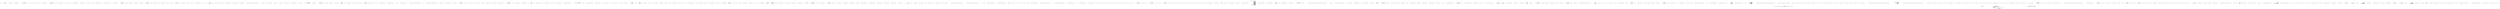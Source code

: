 digraph  {
m0_149 [cluster="lambda expression", color=green, community=0, file="InstanceBuilderTests.cs", label="0: new FakeOptionsWithSequenceWithoutRange()", span="369-369"];
m0_150 [cluster="RailwaySharp.ErrorHandling.Trial.Bind<TValue, TSuccess, TMessage>(System.Func<TValue, RailwaySharp.ErrorHandling.Result<TSuccess, TMessage>>, RailwaySharp.ErrorHandling.Result<TValue, TMessage>)", file="InstanceBuilderTests.cs", label="Func<OkPair<TValue, TMessage>, Result<TSuccess, TMessage>> successFunc =\r\n                pair => MergeMessages(pair.Messages, func(pair.Success))", span="555-556"];
m0_152 [cluster="CommandLine.Tests.Unit.Core.InstanceBuilderTests.Parse_long_sequence_with_separator(string[], long[])", file="InstanceBuilderTests.cs", label="Entry CommandLine.Tests.Unit.Core.InstanceBuilderTests.Parse_long_sequence_with_separator(string[], long[])", span="385-385"];
m0_151 [cluster="CommandLine.Tests.Fakes.FakeOptionsWithSequenceWithoutRange.FakeOptionsWithSequenceWithoutRange()", file="InstanceBuilderTests.cs", label="Entry CommandLine.Tests.Fakes.FakeOptionsWithSequenceWithoutRange.FakeOptionsWithSequenceWithoutRange()", span="6-6"];
m0_153 [cluster="CommandLine.Tests.Unit.Core.InstanceBuilderTests.Parse_long_sequence_with_separator(string[], long[])", color=green, community=0, file="InstanceBuilderTests.cs", label="0: var result = InstanceBuilder.Build(\r\n                Maybe.Just<Func<FakeOptionsWithSequenceAndSeparator>>(() => new FakeOptionsWithSequenceAndSeparator()),\r\n                arguments,\r\n                StringComparer.Ordinal,\r\n                CultureInfo.InvariantCulture)", span="390-394"];
m0_41 [cluster="RailwaySharp.ErrorHandling.OkPair.Create<TSuccess, TMessage>(TSuccess, System.Collections.Generic.IEnumerable<TMessage>)", file="InstanceBuilderTests.cs", label="throw new ArgumentNullException(''success'');", span="244-244"];
m0_42 [cluster="RailwaySharp.ErrorHandling.OkPair.Create<TSuccess, TMessage>(TSuccess, System.Collections.Generic.IEnumerable<TMessage>)", color=green, community=0, file="InstanceBuilderTests.cs", label="0: messages == null", span="245-245"];
m0_43 [cluster="RailwaySharp.ErrorHandling.OkPair.Create<TSuccess, TMessage>(TSuccess, System.Collections.Generic.IEnumerable<TMessage>)", file="InstanceBuilderTests.cs", label="throw new ArgumentNullException(''messages'');", span="245-245"];
m0_44 [cluster="RailwaySharp.ErrorHandling.OkPair.Create<TSuccess, TMessage>(TSuccess, System.Collections.Generic.IEnumerable<TMessage>)", file="InstanceBuilderTests.cs", label="return new OkPair<TSuccess, TMessage>(success, messages);", span="247-247"];
m0_106 [cluster="lambda expression", file="InstanceBuilderTests.cs", label="Entry lambda expression", span="264-264"];
m0_107 [cluster="lambda expression", color=green, community=0, file="InstanceBuilderTests.cs", label="0: new FakeOptionsWithEnum()", span="264-264"];
m0_108 [cluster="lambda expression", file="InstanceBuilderTests.cs", label="Exit lambda expression", span="264-264"];
m0_357 [cluster="CommandLine.Tests.Unit.Core.InstanceBuilderTests.Min_and_max_constraint_set_to_zero_throws_exception()", file="InstanceBuilderTests.cs", label="Entry CommandLine.Tests.Unit.Core.InstanceBuilderTests.Min_and_max_constraint_set_to_zero_throws_exception()", span="835-835"];
m0_358 [cluster="CommandLine.Tests.Unit.Core.InstanceBuilderTests.Min_and_max_constraint_set_to_zero_throws_exception()", color=green, community=0, file="InstanceBuilderTests.cs", label="1: Action test = () => InstanceBuilder.Build(\r\n                Maybe.Just<Func<FakeOptionsWithMinMaxZero>>(() => new FakeOptionsWithMinMaxZero()),\r\n                new string[] { },\r\n                StringComparer.Ordinal,\r\n                CultureInfo.InvariantCulture)", span="838-842"];
m0_359 [cluster="CommandLine.Tests.Unit.Core.InstanceBuilderTests.Min_and_max_constraint_set_to_zero_throws_exception()", file="InstanceBuilderTests.cs", label="Assert.Throws<ApplicationException>(test)", span="845-845"];
m0_360 [cluster="CommandLine.Tests.Unit.Core.InstanceBuilderTests.Min_and_max_constraint_set_to_zero_throws_exception()", file="InstanceBuilderTests.cs", label="Exit CommandLine.Tests.Unit.Core.InstanceBuilderTests.Min_and_max_constraint_set_to_zero_throws_exception()", span="835-835"];
m0_71 [cluster="lambda expression", file="InstanceBuilderTests.cs", label="Entry lambda expression", span="182-182"];
m0_97 [cluster="lambda expression", file="InstanceBuilderTests.cs", label="Entry lambda expression", span="240-240"];
m0_98 [cluster="lambda expression", color=green, community=0, file="InstanceBuilderTests.cs", label="0: new FakeOptionsWithSequenceAndOnlyMaxConstraintAsValue()", span="240-240"];
m0_99 [cluster="lambda expression", file="InstanceBuilderTests.cs", label="Exit lambda expression", span="240-240"];
m0_100 [cluster="CommandLine.Tests.Fakes.FakeOptionsWithSequenceAndOnlyMaxConstraintAsValue.FakeOptionsWithSequenceAndOnlyMaxConstraintAsValue()", file="InstanceBuilderTests.cs", label="Entry CommandLine.Tests.Fakes.FakeOptionsWithSequenceAndOnlyMaxConstraintAsValue.FakeOptionsWithSequenceAndOnlyMaxConstraintAsValue()", span="6-6"];
m0_101 [cluster="CommandLine.Tests.Unit.Core.InstanceBuilderTests.Parse_enum_value(string[], CommandLine.Tests.Fakes.Colors)", file="InstanceBuilderTests.cs", label="Entry CommandLine.Tests.Unit.Core.InstanceBuilderTests.Parse_enum_value(string[], CommandLine.Tests.Fakes.Colors)", span="258-258"];
m0_338 [cluster="Unk.>", file="InstanceBuilderTests.cs", label="Entry Unk.>", span=""];
m0_63 [cluster="RailwaySharp.ErrorHandling.Result<TSuccess, TMessage>.ToString()", file="InstanceBuilderTests.cs", label="Exit RailwaySharp.ErrorHandling.Result<TSuccess, TMessage>.ToString()", span="293-293"];
m0_154 [cluster="lambda expression", file="InstanceBuilderTests.cs", label="Entry lambda expression", span="556-556"];
m0_155 [cluster="lambda expression", file="InstanceBuilderTests.cs", label="MergeMessages(pair.Messages, func(pair.Success))", span="556-556"];
m0_55 [cluster="RailwaySharp.ErrorHandling.Result<TSuccess, TMessage>.Result(RailwaySharp.ErrorHandling.ResultType)", file="InstanceBuilderTests.cs", label="Exit RailwaySharp.ErrorHandling.Result<TSuccess, TMessage>.Result(RailwaySharp.ErrorHandling.ResultType)", span="283-283"];
m0_267 [cluster="lambda expression", file="InstanceBuilderTests.cs", label="m.ToString()", span="839-839"];
m0_268 [cluster="lambda expression", color=green, community=0, file="InstanceBuilderTests.cs", label="0: Exit lambda expression", span="839-839"];
m0_269 [cluster="RailwaySharp.ErrorHandling.ResultExtensions.SucceededWith<TSuccess, TMessage>(RailwaySharp.ErrorHandling.Result<TSuccess, TMessage>)", file="InstanceBuilderTests.cs", label="Entry RailwaySharp.ErrorHandling.ResultExtensions.SucceededWith<TSuccess, TMessage>(RailwaySharp.ErrorHandling.Result<TSuccess, TMessage>)", span="851-851"];
m0_270 [cluster="RailwaySharp.ErrorHandling.ResultExtensions.SucceededWith<TSuccess, TMessage>(RailwaySharp.ErrorHandling.Result<TSuccess, TMessage>)", file="InstanceBuilderTests.cs", label="result.Tag == ResultType.Ok", span="853-853"];
m0_334 [cluster="CommandLine.Tests.Unit.Core.InstanceBuilderTests.Min_constraint_set_to_zero_throws_exception()", file="InstanceBuilderTests.cs", label="Entry CommandLine.Tests.Unit.Core.InstanceBuilderTests.Min_constraint_set_to_zero_throws_exception()", span="807-807"];
m0_335 [cluster="CommandLine.Tests.Unit.Core.InstanceBuilderTests.Min_constraint_set_to_zero_throws_exception()", color=green, community=0, file="InstanceBuilderTests.cs", label="1: Action test = () => InstanceBuilder.Build(\r\n                Maybe.Just<Func<FakeOptionsWithMinZero>>(() => new FakeOptionsWithMinZero()),\r\n                new string[] {},\r\n                StringComparer.Ordinal,\r\n                CultureInfo.InvariantCulture)", span="810-814"];
m0_336 [cluster="CommandLine.Tests.Unit.Core.InstanceBuilderTests.Min_constraint_set_to_zero_throws_exception()", file="InstanceBuilderTests.cs", label="Assert.Throws<ApplicationException>(test)", span="817-817"];
m0_337 [cluster="CommandLine.Tests.Unit.Core.InstanceBuilderTests.Min_constraint_set_to_zero_throws_exception()", file="InstanceBuilderTests.cs", label="Exit CommandLine.Tests.Unit.Core.InstanceBuilderTests.Min_constraint_set_to_zero_throws_exception()", span="807-807"];
m0_188 [cluster="System.Collections.Generic.IEnumerable<T>.Fold<T, TResult>(System.Func<T, T, TResult>)", file="InstanceBuilderTests.cs", label="Entry System.Collections.Generic.IEnumerable<T>.Fold<T, TResult>(System.Func<T, T, TResult>)", span="185-185"];
m0_307 [cluster="CommandLine.Tests.Unit.Core.InstanceBuilderTests.Parse_nullable_long(string[], long?)", file="InstanceBuilderTests.cs", label="Entry CommandLine.Tests.Unit.Core.InstanceBuilderTests.Parse_nullable_long(string[], long?)", span="740-740"];
m0_308 [cluster="CommandLine.Tests.Unit.Core.InstanceBuilderTests.Parse_nullable_long(string[], long?)", color=green, community=0, file="InstanceBuilderTests.cs", label="0: var result = InstanceBuilder.Build(\r\n                Maybe.Just<Func<FakeOptionsWithNullables>>(() => new FakeOptionsWithNullables()),\r\n                arguments,\r\n                StringComparer.Ordinal,\r\n                CultureInfo.InvariantCulture)", span="745-749"];
m0_309 [cluster="CommandLine.Tests.Unit.Core.InstanceBuilderTests.Parse_nullable_long(string[], long?)", file="InstanceBuilderTests.cs", label="expected.ShouldBeEquivalentTo(result.Value.NullableLong)", span="752-752"];
m0_310 [cluster="CommandLine.Tests.Unit.Core.InstanceBuilderTests.Parse_nullable_long(string[], long?)", file="InstanceBuilderTests.cs", label="Exit CommandLine.Tests.Unit.Core.InstanceBuilderTests.Parse_nullable_long(string[], long?)", span="740-740"];
m0_18 [cluster="CommandLine.Tests.Unit.Core.InstanceBuilderTests.Parse_negative_long_value(string[], long)", file="InstanceBuilderTests.cs", label="Assert.Equal(expected, result.Value.LongValue)", span="55-55"];
m0_19 [cluster="CommandLine.Tests.Unit.Core.InstanceBuilderTests.Parse_negative_long_value(string[], long)", file="InstanceBuilderTests.cs", label="Exit CommandLine.Tests.Unit.Core.InstanceBuilderTests.Parse_negative_long_value(string[], long)", span="43-43"];
m0_20 [cluster="Unk.Equal", file="InstanceBuilderTests.cs", label="Entry Unk.Equal", span=""];
m0_21 [cluster="lambda expression", file="InstanceBuilderTests.cs", label="Entry lambda expression", span="49-49"];
m0_79 [cluster="RailwaySharp.ErrorHandling.Bad<TSuccess, TMessage>.Bad(System.Collections.Generic.IEnumerable<TMessage>)", file="InstanceBuilderTests.cs", label="this.messages = messages", span="351-351"];
m0_167 [cluster="RailwaySharp.ErrorHandling.Trial.Apply<TValue, TSuccess, TMessage>(RailwaySharp.ErrorHandling.Result<System.Func<TValue, TSuccess>, TMessage>, RailwaySharp.ErrorHandling.Result<TValue, TMessage>)", file="InstanceBuilderTests.cs", label="wrappedFunction.Tag == ResultType.Ok && result.Tag == ResultType.Ok", span="587-587"];
m0_170 [cluster="RailwaySharp.ErrorHandling.Trial.Apply<TValue, TSuccess, TMessage>(RailwaySharp.ErrorHandling.Result<System.Func<TValue, TSuccess>, TMessage>, RailwaySharp.ErrorHandling.Result<TValue, TMessage>)", color=green, community=0, file="InstanceBuilderTests.cs", label="0: return new Ok<TSuccess, TMessage>(new OkPair<TSuccess, TMessage>(\r\n                    ok1.Value.Success(ok2.Value.Success), ok1.Value.Messages.Concat(ok2.Value.Messages)));", span="592-593"];
m0_169 [cluster="RailwaySharp.ErrorHandling.Trial.Apply<TValue, TSuccess, TMessage>(RailwaySharp.ErrorHandling.Result<System.Func<TValue, TSuccess>, TMessage>, RailwaySharp.ErrorHandling.Result<TValue, TMessage>)", file="InstanceBuilderTests.cs", label="var ok2 = (Ok<TValue, TMessage>)result", span="590-590"];
m0_171 [cluster="RailwaySharp.ErrorHandling.Trial.Apply<TValue, TSuccess, TMessage>(RailwaySharp.ErrorHandling.Result<System.Func<TValue, TSuccess>, TMessage>, RailwaySharp.ErrorHandling.Result<TValue, TMessage>)", file="InstanceBuilderTests.cs", label="wrappedFunction.Tag == ResultType.Bad && result.Tag == ResultType.Ok", span="595-595"];
m0_168 [cluster="RailwaySharp.ErrorHandling.Trial.Apply<TValue, TSuccess, TMessage>(RailwaySharp.ErrorHandling.Result<System.Func<TValue, TSuccess>, TMessage>, RailwaySharp.ErrorHandling.Result<TValue, TMessage>)", file="InstanceBuilderTests.cs", label="var ok1 = (Ok<Func<TValue, TSuccess>, TMessage>)wrappedFunction", span="589-589"];
m0_172 [cluster="RailwaySharp.ErrorHandling.Trial.Apply<TValue, TSuccess, TMessage>(RailwaySharp.ErrorHandling.Result<System.Func<TValue, TSuccess>, TMessage>, RailwaySharp.ErrorHandling.Result<TValue, TMessage>)", file="InstanceBuilderTests.cs", label="return new Bad<TSuccess, TMessage>(((Bad<TValue, TMessage>)result).Messages);", span="597-597"];
m0_259 [cluster="RailwaySharp.ErrorHandling.ResultExtensions.FailedWith<TSuccess, TMessage>(RailwaySharp.ErrorHandling.Result<TSuccess, TMessage>)", file="InstanceBuilderTests.cs", label="Entry RailwaySharp.ErrorHandling.ResultExtensions.FailedWith<TSuccess, TMessage>(RailwaySharp.ErrorHandling.Result<TSuccess, TMessage>)", span="831-831"];
m0_261 [cluster="RailwaySharp.ErrorHandling.ResultExtensions.FailedWith<TSuccess, TMessage>(RailwaySharp.ErrorHandling.Result<TSuccess, TMessage>)", color=green, community=0, file="InstanceBuilderTests.cs", label="0: var ok = (Ok<TSuccess, TMessage>)result", span="835-835"];
m0_260 [cluster="RailwaySharp.ErrorHandling.ResultExtensions.FailedWith<TSuccess, TMessage>(RailwaySharp.ErrorHandling.Result<TSuccess, TMessage>)", file="InstanceBuilderTests.cs", label="result.Tag == ResultType.Ok", span="833-833"];
m0_262 [cluster="RailwaySharp.ErrorHandling.ResultExtensions.FailedWith<TSuccess, TMessage>(RailwaySharp.ErrorHandling.Result<TSuccess, TMessage>)", color=red, community=0, file="InstanceBuilderTests.cs", label="0: throw new Exception(\r\n                    string.Format(''Result was a success: {0} - {1}'',\r\n                    ok.Value.Success,\r\n                    string.Join(Environment.NewLine, ok.Value.Messages.Select(m => m.ToString()))));", span="836-839"];
m0_263 [cluster="RailwaySharp.ErrorHandling.ResultExtensions.FailedWith<TSuccess, TMessage>(RailwaySharp.ErrorHandling.Result<TSuccess, TMessage>)", file="InstanceBuilderTests.cs", label="var bad = (Bad<TSuccess, TMessage>)result", span="841-841"];
m0_109 [cluster="RailwaySharp.ErrorHandling.Trial.Warn<TSuccess, TMessage>(TMessage, TSuccess)", file="InstanceBuilderTests.cs", label="Entry RailwaySharp.ErrorHandling.Trial.Warn<TSuccess, TMessage>(TMessage, TSuccess)", span="457-457"];
m0_9 [cluster="RailwaySharp.ErrorHandling.Unit.ToString()", file="InstanceBuilderTests.cs", label="Entry RailwaySharp.ErrorHandling.Unit.ToString()", span="148-148"];
m0_204 [cluster="RailwaySharp.ErrorHandling.ResultExtensions.Match<TSuccess, TMessage>(RailwaySharp.ErrorHandling.Result<TSuccess, TMessage>, System.Action<TSuccess, System.Collections.Generic.IEnumerable<TMessage>>, System.Action<System.Collections.Generic.IEnumerable<TMessage>>)", file="InstanceBuilderTests.cs", label="ok != null", span="698-698"];
m0_74 [cluster="lambda expression", file="InstanceBuilderTests.cs", label="Exit lambda expression", span="307-307"];
m0_76 [cluster="RailwaySharp.ErrorHandling.Ok<TSuccess, TMessage>.Ok(RailwaySharp.ErrorHandling.OkPair<TSuccess, TMessage>)", color=green, community=0, file="InstanceBuilderTests.cs", label="0: this.value = value", span="327-327"];
m0_75 [cluster="RailwaySharp.ErrorHandling.Ok<TSuccess, TMessage>.Ok(RailwaySharp.ErrorHandling.OkPair<TSuccess, TMessage>)", file="InstanceBuilderTests.cs", label="Entry RailwaySharp.ErrorHandling.Ok<TSuccess, TMessage>.Ok(RailwaySharp.ErrorHandling.OkPair<TSuccess, TMessage>)", span="324-324"];
m0_77 [cluster="RailwaySharp.ErrorHandling.Ok<TSuccess, TMessage>.Ok(RailwaySharp.ErrorHandling.OkPair<TSuccess, TMessage>)", file="InstanceBuilderTests.cs", label="Exit RailwaySharp.ErrorHandling.Ok<TSuccess, TMessage>.Ok(RailwaySharp.ErrorHandling.OkPair<TSuccess, TMessage>)", span="324-324"];
m0_78 [cluster="RailwaySharp.ErrorHandling.Bad<TSuccess, TMessage>.Bad(System.Collections.Generic.IEnumerable<TMessage>)", file="InstanceBuilderTests.cs", label="Entry RailwaySharp.ErrorHandling.Bad<TSuccess, TMessage>.Bad(System.Collections.Generic.IEnumerable<TMessage>)", span="348-348"];
m0_247 [cluster="RailwaySharp.ErrorHandling.ResultExtensions.SelectMany<TSuccess, TMessage, TValue, TResult>(RailwaySharp.ErrorHandling.Result<TSuccess, TMessage>, System.Func<TSuccess, RailwaySharp.ErrorHandling.Result<TValue, TMessage>>, System.Func<TSuccess, TValue, TResult>)", file="InstanceBuilderTests.cs", label="Exit RailwaySharp.ErrorHandling.ResultExtensions.SelectMany<TSuccess, TMessage, TValue, TResult>(RailwaySharp.ErrorHandling.Result<TSuccess, TMessage>, System.Func<TSuccess, RailwaySharp.ErrorHandling.Result<TValue, TMessage>>, System.Func<TSuccess, TValue, TResult>)", span="798-798"];
m0_92 [cluster="RailwaySharp.ErrorHandling.Result.Succeed<TSuccess, TMessage>(TSuccess, TMessage)", file="InstanceBuilderTests.cs", label="return new Ok<TSuccess, TMessage>(new OkPair<TSuccess, TMessage>(value, new[] { message }));", span="394-394"];
m0_94 [cluster="RailwaySharp.ErrorHandling.Result.Succeed<TSuccess, TMessage>(TSuccess, System.Collections.Generic.IEnumerable<TMessage>)", color=green, community=0, file="InstanceBuilderTests.cs", label="0: Entry RailwaySharp.ErrorHandling.Result.Succeed<TSuccess, TMessage>(TSuccess, System.Collections.Generic.IEnumerable<TMessage>)", span="400-400"];
m0_93 [cluster="RailwaySharp.ErrorHandling.Result.Succeed<TSuccess, TMessage>(TSuccess, TMessage)", file="InstanceBuilderTests.cs", label="Exit RailwaySharp.ErrorHandling.Result.Succeed<TSuccess, TMessage>(TSuccess, TMessage)", span="392-392"];
m0_95 [cluster="RailwaySharp.ErrorHandling.Result.Succeed<TSuccess, TMessage>(TSuccess, System.Collections.Generic.IEnumerable<TMessage>)", file="InstanceBuilderTests.cs", label="return new Ok<TSuccess, TMessage>(new OkPair<TSuccess, TMessage>(value, messages));", span="402-402"];
m0_96 [cluster="RailwaySharp.ErrorHandling.Result.Succeed<TSuccess, TMessage>(TSuccess, System.Collections.Generic.IEnumerable<TMessage>)", file="InstanceBuilderTests.cs", label="Exit RailwaySharp.ErrorHandling.Result.Succeed<TSuccess, TMessage>(TSuccess, System.Collections.Generic.IEnumerable<TMessage>)", span="400-400"];
m0_84 [cluster="CommandLine.Tests.Unit.Core.InstanceBuilderTests.Breaking_max_constraint_in_string_sequence_gererates_SequenceOutOfRangeError()", file="InstanceBuilderTests.cs", label="Entry CommandLine.Tests.Unit.Core.InstanceBuilderTests.Breaking_max_constraint_in_string_sequence_gererates_SequenceOutOfRangeError()", span="214-214"];
m0_85 [cluster="CommandLine.Tests.Unit.Core.InstanceBuilderTests.Breaking_max_constraint_in_string_sequence_gererates_SequenceOutOfRangeError()", file="InstanceBuilderTests.cs", label="var expectedResult = new[] { new SequenceOutOfRangeError(new NameInfo(''s'', ''string-seq'')) }", span="217-217"];
m0_86 [cluster="CommandLine.Tests.Unit.Core.InstanceBuilderTests.Breaking_max_constraint_in_string_sequence_gererates_SequenceOutOfRangeError()", color=green, community=0, file="InstanceBuilderTests.cs", label="0: var result = InstanceBuilder.Build(\r\n                Maybe.Just<Func<FakeOptionsWithSequenceAndOnlyMaxConstraint>>(() => new FakeOptionsWithSequenceAndOnlyMaxConstraint()),\r\n                new[] { ''--string-seq=one'', ''two'', ''three'', ''this-is-too-much'' },\r\n                StringComparer.Ordinal,\r\n                CultureInfo.InvariantCulture)", span="220-224"];
m0_314 [cluster="CommandLine.Tests.Unit.Core.InstanceBuilderTests.Parse_fsharp_option_string(string[], string, bool)", file="InstanceBuilderTests.cs", label="Entry CommandLine.Tests.Unit.Core.InstanceBuilderTests.Parse_fsharp_option_string(string[], string, bool)", span="760-760"];
m0_315 [cluster="CommandLine.Tests.Unit.Core.InstanceBuilderTests.Parse_fsharp_option_string(string[], string, bool)", color=green, community=0, file="InstanceBuilderTests.cs", label="0: var result = InstanceBuilder.Build(\r\n                Maybe.Just<Func<FakeOptionsWithFSharpOption>>(() => new FakeOptionsWithFSharpOption()),\r\n                arguments,\r\n                StringComparer.Ordinal,\r\n                CultureInfo.InvariantCulture)", span="765-769"];
m0_316 [cluster="CommandLine.Tests.Unit.Core.InstanceBuilderTests.Parse_fsharp_option_string(string[], string, bool)", file="InstanceBuilderTests.cs", label="result.Value.FileName != null", span="772-772"];
m0_317 [cluster="CommandLine.Tests.Unit.Core.InstanceBuilderTests.Parse_fsharp_option_string(string[], string, bool)", file="InstanceBuilderTests.cs", label="expectedValue.ShouldBeEquivalentTo(result.Value.FileName.Value)", span="774-774"];
m0_318 [cluster="CommandLine.Tests.Unit.Core.InstanceBuilderTests.Parse_fsharp_option_string(string[], string, bool)", file="InstanceBuilderTests.cs", label="expectedSome.ShouldBeEquivalentTo(FSharpOption<string>.get_IsSome(result.Value.FileName))", span="776-776"];
m0_319 [cluster="CommandLine.Tests.Unit.Core.InstanceBuilderTests.Parse_fsharp_option_string(string[], string, bool)", file="InstanceBuilderTests.cs", label="Exit CommandLine.Tests.Unit.Core.InstanceBuilderTests.Parse_fsharp_option_string(string[], string, bool)", span="760-760"];
m0_3 [cluster="CommandLine.Tests.Unit.Core.InstanceBuilderTests.Explicit_help_request_generates_help_requested_error()", color=green, community=0, file="InstanceBuilderTests.cs", label="0: var result = InstanceBuilder.Build(\r\n                Maybe.Just<Func<FakeOptions>>(() => fakeOptions),\r\n                new[] { ''--help'' },\r\n                StringComparer.Ordinal,\r\n                CultureInfo.InvariantCulture)", span="27-31"];
m0_4 [cluster="CommandLine.Tests.Unit.Core.InstanceBuilderTests.Explicit_help_request_generates_help_requested_error()", color=red, community=0, file="InstanceBuilderTests.cs", label="0: Assert.True(expectedResult.Equals(result))", span="34-34"];
m0_5 [cluster="CommandLine.Tests.Unit.Core.InstanceBuilderTests.Explicit_help_request_generates_help_requested_error()", file="InstanceBuilderTests.cs", label="Exit CommandLine.Tests.Unit.Core.InstanceBuilderTests.Explicit_help_request_generates_help_requested_error()", span="18-18"];
m0_22 [cluster="lambda expression", color=green, community=0, file="InstanceBuilderTests.cs", label="0: new FakeOptions()", span="49-49"];
m0_23 [cluster="lambda expression", file="InstanceBuilderTests.cs", label="Exit lambda expression", span="49-49"];
m0_26 [cluster="CommandLine.Tests.Unit.Core.InstanceBuilderTests.Parse_double_value(string[], double)", file="InstanceBuilderTests.cs", label="Assert.Equal(expected, result.Value.DoubleValue)", span="78-78"];
m0_24 [cluster="CommandLine.Tests.Unit.Core.InstanceBuilderTests.Parse_double_value(string[], double)", file="InstanceBuilderTests.cs", label="Entry CommandLine.Tests.Unit.Core.InstanceBuilderTests.Parse_double_value(string[], double)", span="66-66"];
m0_25 [cluster="CommandLine.Tests.Unit.Core.InstanceBuilderTests.Parse_double_value(string[], double)", color=green, community=0, file="InstanceBuilderTests.cs", label="0: var result = InstanceBuilder.Build(\r\n                Maybe.Just<Func<FakeOptionsWithDouble>>(() => new FakeOptionsWithDouble()),\r\n                arguments,\r\n                StringComparer.Ordinal,\r\n                CultureInfo.InvariantCulture)", span="71-75"];
m0_27 [cluster="CommandLine.Tests.Unit.Core.InstanceBuilderTests.Parse_double_value(string[], double)", file="InstanceBuilderTests.cs", label="Exit CommandLine.Tests.Unit.Core.InstanceBuilderTests.Parse_double_value(string[], double)", span="66-66"];
m0_271 [cluster="string.Equals(string)", file="InstanceBuilderTests.cs", label="Entry string.Equals(string)", span="0-0"];
m0_273 [cluster="lambda expression", color=green, community=0, file="InstanceBuilderTests.cs", label="0: new FakeOptions()", span="642-642"];
m0_272 [cluster="lambda expression", file="InstanceBuilderTests.cs", label="Entry lambda expression", span="642-642"];
m0_274 [cluster="lambda expression", file="InstanceBuilderTests.cs", label="Exit lambda expression", span="642-642"];
m0_275 [cluster="CommandLine.Tests.Unit.Core.InstanceBuilderTests.Breaking_required_constraint_in_string_scalar_as_value_generates_MissingRequiredOptionError()", file="InstanceBuilderTests.cs", label="Entry CommandLine.Tests.Unit.Core.InstanceBuilderTests.Breaking_required_constraint_in_string_scalar_as_value_generates_MissingRequiredOptionError()", span="654-654"];
m0_179 [cluster="RailwaySharp.ErrorHandling.Trial.Lift<TValue, TSuccess, TMessage>(System.Func<TValue, TSuccess>, RailwaySharp.ErrorHandling.Result<TValue, TMessage>)", file="InstanceBuilderTests.cs", label="Entry RailwaySharp.ErrorHandling.Trial.Lift<TValue, TSuccess, TMessage>(System.Func<TValue, TSuccess>, RailwaySharp.ErrorHandling.Result<TValue, TMessage>)", span="617-617"];
m0_180 [cluster="RailwaySharp.ErrorHandling.Trial.Lift<TValue, TSuccess, TMessage>(System.Func<TValue, TSuccess>, RailwaySharp.ErrorHandling.Result<TValue, TMessage>)", color=red, community=0, file="InstanceBuilderTests.cs", label="0: return Apply(Ok<Func<TValue, TSuccess>, TMessage>(func), result);", span="621-621"];
m0_181 [cluster="RailwaySharp.ErrorHandling.Trial.Lift<TValue, TSuccess, TMessage>(System.Func<TValue, TSuccess>, RailwaySharp.ErrorHandling.Result<TValue, TMessage>)", file="InstanceBuilderTests.cs", label="Exit RailwaySharp.ErrorHandling.Trial.Lift<TValue, TSuccess, TMessage>(System.Func<TValue, TSuccess>, RailwaySharp.ErrorHandling.Result<TValue, TMessage>)", span="617-617"];
m0_182 [cluster="RailwaySharp.ErrorHandling.Trial.Lift2<TSuccess, TMessage, TSuccess1, TMessage1>(System.Func<TSuccess, System.Func<TMessage, TSuccess1>>, RailwaySharp.ErrorHandling.Result<TSuccess, TMessage1>, RailwaySharp.ErrorHandling.Result<TMessage, TMessage1>)", file="InstanceBuilderTests.cs", label="Entry RailwaySharp.ErrorHandling.Trial.Lift2<TSuccess, TMessage, TSuccess1, TMessage1>(System.Func<TSuccess, System.Func<TMessage, TSuccess1>>, RailwaySharp.ErrorHandling.Result<TSuccess, TMessage1>, RailwaySharp.ErrorHandling.Result<TMessage, TMessage1>)", span="630-630"];
m0_183 [cluster="RailwaySharp.ErrorHandling.Trial.Lift2<TSuccess, TMessage, TSuccess1, TMessage1>(System.Func<TSuccess, System.Func<TMessage, TSuccess1>>, RailwaySharp.ErrorHandling.Result<TSuccess, TMessage1>, RailwaySharp.ErrorHandling.Result<TMessage, TMessage1>)", file="InstanceBuilderTests.cs", label="return Apply(Lift(func, a), b);", span="635-635"];
m0_184 [cluster="RailwaySharp.ErrorHandling.Trial.Lift2<TSuccess, TMessage, TSuccess1, TMessage1>(System.Func<TSuccess, System.Func<TMessage, TSuccess1>>, RailwaySharp.ErrorHandling.Result<TSuccess, TMessage1>, RailwaySharp.ErrorHandling.Result<TMessage, TMessage1>)", file="InstanceBuilderTests.cs", label="Exit RailwaySharp.ErrorHandling.Trial.Lift2<TSuccess, TMessage, TSuccess1, TMessage1>(System.Func<TSuccess, System.Func<TMessage, TSuccess1>>, RailwaySharp.ErrorHandling.Result<TSuccess, TMessage1>, RailwaySharp.ErrorHandling.Result<TMessage, TMessage1>)", span="630-630"];
m0_306 [cluster="CommandLine.Tests.Fakes.FakeOptionsWithNullables.FakeOptionsWithNullables()", file="InstanceBuilderTests.cs", label="Entry CommandLine.Tests.Fakes.FakeOptionsWithNullables.FakeOptionsWithNullables()", span="4-4"];
m0_126 [cluster="lambda expression", file="InstanceBuilderTests.cs", label="Exit lambda expression", span="302-302"];
m0_127 [cluster="CommandLine.Tests.Unit.Core.InstanceBuilderTests.Parse_enum_value_with_wrong_item_name_case_generates_BadFormatConversionError()", file="InstanceBuilderTests.cs", label="Entry CommandLine.Tests.Unit.Core.InstanceBuilderTests.Parse_enum_value_with_wrong_item_name_case_generates_BadFormatConversionError()", span="314-314"];
m0_128 [cluster="CommandLine.Tests.Unit.Core.InstanceBuilderTests.Parse_enum_value_with_wrong_item_name_case_generates_BadFormatConversionError()", file="InstanceBuilderTests.cs", label="var expectedResult = new[] { new BadFormatConversionError(new NameInfo('''', ''colors'')) }", span="317-317"];
m0_129 [cluster="CommandLine.Tests.Unit.Core.InstanceBuilderTests.Parse_enum_value_with_wrong_item_name_case_generates_BadFormatConversionError()", color=green, community=0, file="InstanceBuilderTests.cs", label="0: var result = InstanceBuilder.Build(\r\n                Maybe.Just<Func<FakeOptionsWithEnum>>(() => new FakeOptionsWithEnum()),\r\n                new[] { ''--colors'', ''RED'' },\r\n                StringComparer.Ordinal,\r\n                CultureInfo.InvariantCulture)", span="320-324"];
m0_6 [cluster="RailwaySharp.ErrorHandling.Unit.GetHashCode()", file="InstanceBuilderTests.cs", label="Entry RailwaySharp.ErrorHandling.Unit.GetHashCode()", span="143-143"];
m0_251 [cluster="lambda expression", file="InstanceBuilderTests.cs", label="mapperFunc(suc, val)", span="803-803"];
m0_253 [cluster="lambda expression", color=green, community=0, file="InstanceBuilderTests.cs", label="0: Entry lambda expression", span="808-808"];
m0_252 [cluster="lambda expression", file="InstanceBuilderTests.cs", label="Exit lambda expression", span="803-803"];
m0_254 [cluster="lambda expression", file="InstanceBuilderTests.cs", label="Trial.Lift2(curriedMapper, a, b)", span="808-808"];
m0_255 [cluster="lambda expression", file="InstanceBuilderTests.cs", label="Exit lambda expression", span="808-808"];
m0_29 [cluster="lambda expression", color=green, community=0, file="InstanceBuilderTests.cs", label="0: new FakeOptionsWithDouble()", span="72-72"];
m0_110 [cluster="RailwaySharp.ErrorHandling.Trial.Warn<TSuccess, TMessage>(TMessage, TSuccess)", file="InstanceBuilderTests.cs", label="return new Ok<TSuccess, TMessage>(new OkPair<TSuccess, TMessage>(value, new[] { message }));", span="459-459"];
m0_112 [cluster="RailwaySharp.ErrorHandling.Trial.Fail<TSuccess, TMessage>(TMessage)", color=green, community=0, file="InstanceBuilderTests.cs", label="0: Entry RailwaySharp.ErrorHandling.Trial.Fail<TSuccess, TMessage>(TMessage)", span="468-468"];
m0_111 [cluster="RailwaySharp.ErrorHandling.Trial.Warn<TSuccess, TMessage>(TMessage, TSuccess)", file="InstanceBuilderTests.cs", label="Exit RailwaySharp.ErrorHandling.Trial.Warn<TSuccess, TMessage>(TMessage, TSuccess)", span="457-457"];
m0_113 [cluster="RailwaySharp.ErrorHandling.Trial.Fail<TSuccess, TMessage>(TMessage)", file="InstanceBuilderTests.cs", label="return new Bad<TSuccess, TMessage>(new[] { message });", span="470-470"];
m0_114 [cluster="RailwaySharp.ErrorHandling.Trial.Fail<TSuccess, TMessage>(TMessage)", file="InstanceBuilderTests.cs", label="Exit RailwaySharp.ErrorHandling.Trial.Fail<TSuccess, TMessage>(TMessage)", span="468-468"];
m0_368 [cluster="CommandLine.Tests.Unit.Core.InstanceBuilderTests.Empty_set_options_allowed_with_mutually_exclusive_sets(string[], int)", file="InstanceBuilderTests.cs", label="Entry CommandLine.Tests.Unit.Core.InstanceBuilderTests.Empty_set_options_allowed_with_mutually_exclusive_sets(string[], int)", span="854-854"];
m0_369 [cluster="CommandLine.Tests.Unit.Core.InstanceBuilderTests.Empty_set_options_allowed_with_mutually_exclusive_sets(string[], int)", color=green, community=0, file="InstanceBuilderTests.cs", label="0: var result = InstanceBuilder.Build(\r\n                Maybe.Just<Func<FakeOptionsWithNamedAndEmptySets>>(() => new FakeOptionsWithNamedAndEmptySets()),\r\n                arguments,\r\n                StringComparer.Ordinal,\r\n                CultureInfo.InvariantCulture)", span="857-861"];
m0_370 [cluster="CommandLine.Tests.Unit.Core.InstanceBuilderTests.Empty_set_options_allowed_with_mutually_exclusive_sets(string[], int)", file="InstanceBuilderTests.cs", label="result.Errors.Should().HaveCount(x => x == expected)", span="864-864"];
m0_371 [cluster="CommandLine.Tests.Unit.Core.InstanceBuilderTests.Empty_set_options_allowed_with_mutually_exclusive_sets(string[], int)", file="InstanceBuilderTests.cs", label="Exit CommandLine.Tests.Unit.Core.InstanceBuilderTests.Empty_set_options_allowed_with_mutually_exclusive_sets(string[], int)", span="854-854"];
m0_0 [cluster="CommandLine.Tests.Unit.Core.InstanceBuilderTests.Explicit_help_request_generates_help_requested_error()", file="InstanceBuilderTests.cs", label="Entry CommandLine.Tests.Unit.Core.InstanceBuilderTests.Explicit_help_request_generates_help_requested_error()", span="18-18"];
m0_1 [cluster="CommandLine.Tests.Unit.Core.InstanceBuilderTests.Explicit_help_request_generates_help_requested_error()", file="InstanceBuilderTests.cs", label="var fakeOptions = new FakeOptions()", span="21-21"];
m0_2 [cluster="CommandLine.Tests.Unit.Core.InstanceBuilderTests.Explicit_help_request_generates_help_requested_error()", file="InstanceBuilderTests.cs", label="var expectedResult = ParserResult.Create(\r\n                ParserResultType.Options,\r\n                fakeOptions, new Error[] { new HelpRequestedError() })", span="22-24"];
m0_7 [cluster="RailwaySharp.ErrorHandling.Unit.GetHashCode()", file="InstanceBuilderTests.cs", label="return 0;", span="145-145"];
m0_46 [cluster="lambda expression", color=green, community=0, file="InstanceBuilderTests.cs", label="0: new FakeOptions()", span="118-118"];
m0_377 [cluster="CommandLine.Tests.Fakes.FakeOptionsWithNamedAndEmptySets.FakeOptionsWithNamedAndEmptySets()", file="InstanceBuilderTests.cs", label="Entry CommandLine.Tests.Fakes.FakeOptionsWithNamedAndEmptySets.FakeOptionsWithNamedAndEmptySets()", span="4-4"];
m0_103 [cluster="CommandLine.Tests.Unit.Core.InstanceBuilderTests.Parse_enum_value(string[], CommandLine.Tests.Fakes.Colors)", file="InstanceBuilderTests.cs", label="expected.ShouldBeEquivalentTo(result.Value.Colors)", span="270-270"];
m0_104 [cluster="CommandLine.Tests.Unit.Core.InstanceBuilderTests.Parse_enum_value(string[], CommandLine.Tests.Fakes.Colors)", file="InstanceBuilderTests.cs", label="Exit CommandLine.Tests.Unit.Core.InstanceBuilderTests.Parse_enum_value(string[], CommandLine.Tests.Fakes.Colors)", span="258-258"];
m0_105 [cluster="Unk.ShouldBeEquivalentTo", file="InstanceBuilderTests.cs", label="Entry Unk.ShouldBeEquivalentTo", span=""];
m0_223 [cluster="lambda expression", color=green, community=0, file="InstanceBuilderTests.cs", label="0: new FakeOptionWithRequiredAndSet()", span="528-528"];
m0_224 [cluster="lambda expression", file="InstanceBuilderTests.cs", label="Exit lambda expression", span="528-528"];
m0_225 [cluster="CommandLine.Tests.Unit.Core.InstanceBuilderTests.Omitting_required_option_gererates_MissingRequiredOptionError()", file="InstanceBuilderTests.cs", label="Entry CommandLine.Tests.Unit.Core.InstanceBuilderTests.Omitting_required_option_gererates_MissingRequiredOptionError()", span="539-539"];
m0_398 [cluster="CommandLine.Tests.Unit.Core.InstanceBuilderTests.Parse_string_scalar_and_sequence_adjacent(string[], CommandLine.Tests.Fakes.FakeOptionsWithScalarValueAndSequenceStringAdjacent)", file="InstanceBuilderTests.cs", label="Entry CommandLine.Tests.Unit.Core.InstanceBuilderTests.Parse_string_scalar_and_sequence_adjacent(string[], CommandLine.Tests.Fakes.FakeOptionsWithScalarValueAndSequenceStringAdjacent)", span="903-903"];
m0_399 [cluster="CommandLine.Tests.Unit.Core.InstanceBuilderTests.Parse_string_scalar_and_sequence_adjacent(string[], CommandLine.Tests.Fakes.FakeOptionsWithScalarValueAndSequenceStringAdjacent)", color=green, community=0, file="InstanceBuilderTests.cs", label="0: var result = InstanceBuilder.Build(\r\n                Maybe.Just<Func<FakeOptionsWithScalarValueAndSequenceStringAdjacent>>(() => new FakeOptionsWithScalarValueAndSequenceStringAdjacent()),\r\n                arguments,\r\n                StringComparer.Ordinal,\r\n                CultureInfo.InvariantCulture)", span="908-912"];
m0_400 [cluster="CommandLine.Tests.Unit.Core.InstanceBuilderTests.Parse_string_scalar_and_sequence_adjacent(string[], CommandLine.Tests.Fakes.FakeOptionsWithScalarValueAndSequenceStringAdjacent)", file="InstanceBuilderTests.cs", label="expected.ShouldBeEquivalentTo(result.Value)", span="915-915"];
m0_401 [cluster="CommandLine.Tests.Unit.Core.InstanceBuilderTests.Parse_string_scalar_and_sequence_adjacent(string[], CommandLine.Tests.Fakes.FakeOptionsWithScalarValueAndSequenceStringAdjacent)", file="InstanceBuilderTests.cs", label="Exit CommandLine.Tests.Unit.Core.InstanceBuilderTests.Parse_string_scalar_and_sequence_adjacent(string[], CommandLine.Tests.Fakes.FakeOptionsWithScalarValueAndSequenceStringAdjacent)", span="903-903"];
m0_83 [cluster="RailwaySharp.ErrorHandling.Result.FailWith<TSuccess, TMessage>(System.Collections.Generic.IEnumerable<TMessage>)", file="InstanceBuilderTests.cs", label="Exit RailwaySharp.ErrorHandling.Result.FailWith<TSuccess, TMessage>(System.Collections.Generic.IEnumerable<TMessage>)", span="368-368"];
m0_144 [cluster="lambda expression", file="InstanceBuilderTests.cs", label="Exit lambda expression", span="534-536"];
m0_145 [cluster="System.Collections.Generic.IEnumerable<TSource>.Concat<TSource>(System.Collections.Generic.IEnumerable<TSource>)", color=green, community=0, file="InstanceBuilderTests.cs", label="0: Entry System.Collections.Generic.IEnumerable<TSource>.Concat<TSource>(System.Collections.Generic.IEnumerable<TSource>)", span="0-0"];
m0_146 [cluster="lambda expression", file="InstanceBuilderTests.cs", label="Entry lambda expression", span="539-539"];
m0_147 [cluster="lambda expression", file="InstanceBuilderTests.cs", label="new Bad<TSuccess, TMessage>(errors.Concat(messages))", span="539-539"];
m0_56 [cluster="RailwaySharp.ErrorHandling.Result<TSuccess, TMessage>.ToString()", file="InstanceBuilderTests.cs", label="Entry RailwaySharp.ErrorHandling.Result<TSuccess, TMessage>.ToString()", span="293-293"];
m0_57 [cluster="RailwaySharp.ErrorHandling.Result<TSuccess, TMessage>.ToString()", color=green, community=0, file="InstanceBuilderTests.cs", label="0: Tag", span="295-295"];
m0_58 [cluster="RailwaySharp.ErrorHandling.Result<TSuccess, TMessage>.ToString()", file="InstanceBuilderTests.cs", label="ResultType.Ok", span="297-297"];
m0_59 [cluster="RailwaySharp.ErrorHandling.Result<TSuccess, TMessage>.ToString()", file="InstanceBuilderTests.cs", label="var ok = (Ok<TSuccess, TMessage>)this", span="298-298"];
m0_80 [cluster="lambda expression", file="InstanceBuilderTests.cs", label="Entry lambda expression", span="201-201"];
m0_226 [cluster="CommandLine.Tests.Unit.Core.InstanceBuilderTests.Omitting_required_option_gererates_MissingRequiredOptionError()", file="InstanceBuilderTests.cs", label="var expectedResult = new[] { new MissingRequiredOptionError(new NameInfo('''', ''str'')) }", span="542-542"];
m0_227 [cluster="CommandLine.Tests.Unit.Core.InstanceBuilderTests.Omitting_required_option_gererates_MissingRequiredOptionError()", color=green, community=0, file="InstanceBuilderTests.cs", label="0: var result = InstanceBuilder.Build(\r\n                Maybe.Just<Func<FakeOptionWithRequired>>(() => new FakeOptionWithRequired()),\r\n                new string[] { },\r\n                StringComparer.Ordinal,\r\n                CultureInfo.InvariantCulture)", span="545-549"];
m0_228 [cluster="CommandLine.Tests.Unit.Core.InstanceBuilderTests.Omitting_required_option_gererates_MissingRequiredOptionError()", file="InstanceBuilderTests.cs", label="Assert.True(expectedResult.SequenceEqual(result.Errors))", span="552-552"];
m0_236 [cluster="CommandLine.Tests.Unit.Core.InstanceBuilderTests.Wrong_range_in_sequence_gererates_SequenceOutOfRangeError()", color=green, community=0, file="InstanceBuilderTests.cs", label="0: var result = InstanceBuilder.Build(\r\n                Maybe.Just<Func<FakeOptions>>(() => new FakeOptions()),\r\n                new [] { ''-i'', ''10'' },\r\n                StringComparer.Ordinal,\r\n                CultureInfo.InvariantCulture)", span="564-568"];
m0_229 [cluster="CommandLine.Tests.Unit.Core.InstanceBuilderTests.Omitting_required_option_gererates_MissingRequiredOptionError()", file="InstanceBuilderTests.cs", label="Exit CommandLine.Tests.Unit.Core.InstanceBuilderTests.Omitting_required_option_gererates_MissingRequiredOptionError()", span="539-539"];
m0_230 [cluster="lambda expression", file="InstanceBuilderTests.cs", label="Entry lambda expression", span="546-546"];
m0_231 [cluster="lambda expression", color=green, community=0, file="InstanceBuilderTests.cs", label="0: new FakeOptionWithRequired()", span="546-546"];
m0_232 [cluster="lambda expression", file="InstanceBuilderTests.cs", label="Exit lambda expression", span="546-546"];
m0_234 [cluster="CommandLine.Tests.Unit.Core.InstanceBuilderTests.Wrong_range_in_sequence_gererates_SequenceOutOfRangeError()", file="InstanceBuilderTests.cs", label="Entry CommandLine.Tests.Unit.Core.InstanceBuilderTests.Wrong_range_in_sequence_gererates_SequenceOutOfRangeError()", span="558-558"];
m0_233 [cluster="CommandLine.Tests.Fakes.FakeOptionWithRequired.FakeOptionWithRequired()", file="InstanceBuilderTests.cs", label="Entry CommandLine.Tests.Fakes.FakeOptionWithRequired.FakeOptionWithRequired()", span="4-4"];
m0_235 [cluster="CommandLine.Tests.Unit.Core.InstanceBuilderTests.Wrong_range_in_sequence_gererates_SequenceOutOfRangeError()", file="InstanceBuilderTests.cs", label="var expectedResult = new[] { new SequenceOutOfRangeError(new NameInfo(''i'', '''')) }", span="561-561"];
m0_237 [cluster="CommandLine.Tests.Unit.Core.InstanceBuilderTests.Wrong_range_in_sequence_gererates_SequenceOutOfRangeError()", file="InstanceBuilderTests.cs", label="Assert.True(expectedResult.SequenceEqual(result.Errors))", span="571-571"];
m0_238 [cluster="CommandLine.Tests.Unit.Core.InstanceBuilderTests.Wrong_range_in_sequence_gererates_SequenceOutOfRangeError()", file="InstanceBuilderTests.cs", label="Exit CommandLine.Tests.Unit.Core.InstanceBuilderTests.Wrong_range_in_sequence_gererates_SequenceOutOfRangeError()", span="558-558"];
m0_32 [cluster="RailwaySharp.ErrorHandling.OkPair<TSuccess, TMessage>.GetHashCode()", file="InstanceBuilderTests.cs", label="Exit RailwaySharp.ErrorHandling.OkPair<TSuccess, TMessage>.GetHashCode()", span="216-216"];
m0_33 [cluster="object.GetHashCode()", color=green, community=0, file="InstanceBuilderTests.cs", label="0: Entry object.GetHashCode()", span="0-0"];
m0_34 [cluster="RailwaySharp.ErrorHandling.OkPair<TSuccess, TMessage>.Equals(RailwaySharp.ErrorHandling.OkPair<TSuccess, TMessage>)", file="InstanceBuilderTests.cs", label="other == null", span="228-228"];
m0_35 [cluster="RailwaySharp.ErrorHandling.OkPair<TSuccess, TMessage>.Equals(RailwaySharp.ErrorHandling.OkPair<TSuccess, TMessage>)", file="InstanceBuilderTests.cs", label="return false;", span="230-230"];
m0_388 [cluster="lambda expression", file="InstanceBuilderTests.cs", label="Entry lambda expression", span="879-879"];
m0_68 [cluster="CommandLine.Tests.Unit.Core.InstanceBuilderTests.Breaking_min_constraint_in_string_sequence_gererates_MissingValueOptionError()", file="InstanceBuilderTests.cs", label="Exit CommandLine.Tests.Unit.Core.InstanceBuilderTests.Breaking_min_constraint_in_string_sequence_gererates_MissingValueOptionError()", span="175-175"];
m0_72 [cluster="lambda expression", color=green, community=0, file="InstanceBuilderTests.cs", label="0: new FakeOptionsWithSequenceAndOnlyMinConstraint()", span="182-182"];
m0_69 [cluster="CommandLine.MissingValueOptionError.MissingValueOptionError(CommandLine.NameInfo)", file="InstanceBuilderTests.cs", label="Entry CommandLine.MissingValueOptionError.MissingValueOptionError(CommandLine.NameInfo)", span="265-265"];
m0_70 [cluster="CommandLine.NameInfo.NameInfo(string, string)", file="InstanceBuilderTests.cs", label="Entry CommandLine.NameInfo.NameInfo(string, string)", span="20-20"];
m0_73 [cluster="lambda expression", file="InstanceBuilderTests.cs", label="Exit lambda expression", span="182-182"];
m0_131 [cluster="CommandLine.Tests.Unit.Core.InstanceBuilderTests.Parse_enum_value_with_wrong_item_name_case_generates_BadFormatConversionError()", file="InstanceBuilderTests.cs", label="Exit CommandLine.Tests.Unit.Core.InstanceBuilderTests.Parse_enum_value_with_wrong_item_name_case_generates_BadFormatConversionError()", span="314-314"];
m0_130 [cluster="CommandLine.Tests.Unit.Core.InstanceBuilderTests.Parse_enum_value_with_wrong_item_name_case_generates_BadFormatConversionError()", file="InstanceBuilderTests.cs", label="Assert.True(expectedResult.SequenceEqual(result.Errors))", span="327-327"];
m0_132 [cluster="lambda expression", file="InstanceBuilderTests.cs", label="Exit lambda expression", span="513-518"];
m0_134 [cluster="lambda expression", file="InstanceBuilderTests.cs", label="Entry lambda expression", span="517-517"];
m0_135 [cluster="CommandLine.Tests.Unit.Core.InstanceBuilderTests.Parse_values_partitioned_between_sequence_and_scalar()", file="InstanceBuilderTests.cs", label="Entry CommandLine.Tests.Unit.Core.InstanceBuilderTests.Parse_values_partitioned_between_sequence_and_scalar()", span="333-333"];
m0_136 [cluster="CommandLine.Tests.Unit.Core.InstanceBuilderTests.Parse_values_partitioned_between_sequence_and_scalar()", file="InstanceBuilderTests.cs", label="var expectedResult = new FakeOptionsWithValues\r\n                {\r\n                    StringValue = string.Empty,\r\n                    LongValue = 10L,\r\n                    StringSequence = new[] { ''a'', ''b'', ''c'' },\r\n                    IntValue = 20\r\n                }", span="336-342"];
m0_143 [cluster="lambda expression", file="InstanceBuilderTests.cs", label="Exit lambda expression", span="346-346"];
m0_142 [cluster="lambda expression", color=green, community=0, file="InstanceBuilderTests.cs", label="0: new FakeOptionsWithValues()", span="346-346"];
m0_148 [cluster="lambda expression", file="InstanceBuilderTests.cs", label="Entry lambda expression", span="369-369"];
m0_158 [cluster="lambda expression", file="InstanceBuilderTests.cs", label="new Bad<TSuccess, TMessage>(messages)", span="559-559"];
m0_156 [cluster="lambda expression", file="InstanceBuilderTests.cs", label="Entry lambda expression", span="391-391"];
m0_157 [cluster="lambda expression", color=green, community=0, file="InstanceBuilderTests.cs", label="0: new FakeOptionsWithSequenceAndSeparator()", span="391-391"];
m0_159 [cluster="CommandLine.Tests.Fakes.FakeOptionsWithSequenceAndSeparator.FakeOptionsWithSequenceAndSeparator()", file="InstanceBuilderTests.cs", label="Entry CommandLine.Tests.Fakes.FakeOptionsWithSequenceAndSeparator.FakeOptionsWithSequenceAndSeparator()", span="6-6"];
m0_163 [cluster="CommandLine.Tests.Unit.Core.InstanceBuilderTests.Parse_string_sequence_with_separator(string[], string[])", file="InstanceBuilderTests.cs", label="Exit CommandLine.Tests.Unit.Core.InstanceBuilderTests.Parse_string_sequence_with_separator(string[], string[])", span="407-407"];
m0_164 [cluster="lambda expression", file="InstanceBuilderTests.cs", label="Entry lambda expression", span="413-413"];
m0_165 [cluster="lambda expression", color=green, community=0, file="InstanceBuilderTests.cs", label="0: new FakeOptionsWithSequenceAndSeparator()", span="413-413"];
m0_189 [cluster="CommandLine.Tests.Unit.Core.InstanceBuilderTests.Parse_option_from_different_sets_gererates_MutuallyExclusiveSetError()", file="InstanceBuilderTests.cs", label="Entry CommandLine.Tests.Unit.Core.InstanceBuilderTests.Parse_option_from_different_sets_gererates_MutuallyExclusiveSetError()", span="457-457"];
m0_190 [cluster="CommandLine.Tests.Unit.Core.InstanceBuilderTests.Parse_option_from_different_sets_gererates_MutuallyExclusiveSetError()", file="InstanceBuilderTests.cs", label="var expectedResult = new[]\r\n                {\r\n                    new MutuallyExclusiveSetError(new NameInfo('''', ''weburl'')),\r\n                    new MutuallyExclusiveSetError(new NameInfo('''', ''ftpurl''))\r\n                }", span="460-464"];
m0_191 [cluster="CommandLine.Tests.Unit.Core.InstanceBuilderTests.Parse_option_from_different_sets_gererates_MutuallyExclusiveSetError()", color=green, community=0, file="InstanceBuilderTests.cs", label="0: var result = InstanceBuilder.Build(\r\n                Maybe.Just<Func<FakeOptionsWithSets>>(() => new FakeOptionsWithSets()),\r\n                new[] { ''--weburl'', ''http://mywebsite.org/'', ''--ftpurl'', ''fpt://ftpsite.org/'' },\r\n                StringComparer.Ordinal,\r\n                CultureInfo.InvariantCulture)", span="467-471"];
m0_192 [cluster="CommandLine.Tests.Unit.Core.InstanceBuilderTests.Parse_option_from_different_sets_gererates_MutuallyExclusiveSetError()", file="InstanceBuilderTests.cs", label="Assert.True(expectedResult.SequenceEqual(result.Errors))", span="474-474"];
m0_194 [cluster="CommandLine.MutuallyExclusiveSetError.MutuallyExclusiveSetError(CommandLine.NameInfo)", file="InstanceBuilderTests.cs", label="Entry CommandLine.MutuallyExclusiveSetError.MutuallyExclusiveSetError(CommandLine.NameInfo)", span="298-298"];
m0_195 [cluster="lambda expression", file="InstanceBuilderTests.cs", label="Entry lambda expression", span="468-468"];
m0_196 [cluster="lambda expression", color=green, community=0, file="InstanceBuilderTests.cs", label="0: new FakeOptionsWithSets()", span="468-468"];
m0_198 [cluster="CommandLine.Tests.Fakes.FakeOptionsWithSets.FakeOptionsWithSets()", file="InstanceBuilderTests.cs", label="Entry CommandLine.Tests.Fakes.FakeOptionsWithSets.FakeOptionsWithSets()", span="4-4"];
m0_199 [cluster="CommandLine.Tests.Unit.Core.InstanceBuilderTests.Two_required_options_at_the_same_set_and_one_is_true()", file="InstanceBuilderTests.cs", label="Entry CommandLine.Tests.Unit.Core.InstanceBuilderTests.Two_required_options_at_the_same_set_and_one_is_true()", span="480-480"];
m0_193 [cluster="CommandLine.Tests.Unit.Core.InstanceBuilderTests.Parse_option_from_different_sets_gererates_MutuallyExclusiveSetError()", file="InstanceBuilderTests.cs", label="Exit CommandLine.Tests.Unit.Core.InstanceBuilderTests.Parse_option_from_different_sets_gererates_MutuallyExclusiveSetError()", span="457-457"];
m0_197 [cluster="lambda expression", file="InstanceBuilderTests.cs", label="Exit lambda expression", span="468-468"];
m0_200 [cluster="CommandLine.Tests.Unit.Core.InstanceBuilderTests.Two_required_options_at_the_same_set_and_one_is_true()", file="InstanceBuilderTests.cs", label="var expectedResult = new FakeOptionWithRequiredAndSet {\r\n                FtpUrl = ''str1'',\r\n                WebUrl = null\r\n            }", span="482-485"];
m0_201 [cluster="CommandLine.Tests.Unit.Core.InstanceBuilderTests.Two_required_options_at_the_same_set_and_one_is_true()", color=green, community=0, file="InstanceBuilderTests.cs", label="0: var result = InstanceBuilder.Build(\r\n                Maybe.Just<Func<FakeOptionWithRequiredAndSet>>(() => new FakeOptionWithRequiredAndSet()),\r\n                new[] { ''--ftpurl'', ''str1''},\r\n                StringComparer.Ordinal,\r\n                CultureInfo.InvariantCulture)", span="487-491"];
m0_248 [cluster="lambda expression", file="InstanceBuilderTests.cs", label="Entry lambda expression", span="803-803"];
m0_249 [cluster="lambda expression", color=green, community=0, file="InstanceBuilderTests.cs", label="0: new FakeOptions()", span="584-584"];
m0_250 [cluster="lambda expression", file="InstanceBuilderTests.cs", label="Entry lambda expression", span="803-803"];
m0_266 [cluster="lambda expression", file="InstanceBuilderTests.cs", label="Exit lambda expression", span="622-622"];
m0_276 [cluster="CommandLine.Tests.Unit.Core.InstanceBuilderTests.Breaking_required_constraint_in_string_scalar_as_value_generates_MissingRequiredOptionError()", file="InstanceBuilderTests.cs", label="var expectedResult = new[] { new MissingRequiredOptionError(NameInfo.EmptyName) }", span="657-657"];
m0_277 [cluster="CommandLine.Tests.Unit.Core.InstanceBuilderTests.Breaking_required_constraint_in_string_scalar_as_value_generates_MissingRequiredOptionError()", color=green, community=0, file="InstanceBuilderTests.cs", label="0: var result = InstanceBuilder.Build(\r\n                Maybe.Just<Func<FakeOptionsWithRequiredValue>>(() => new FakeOptionsWithRequiredValue()),\r\n                new string[] { },\r\n                StringComparer.Ordinal,\r\n                CultureInfo.InvariantCulture)", span="660-664"];
m0_278 [cluster="CommandLine.Tests.Unit.Core.InstanceBuilderTests.Breaking_required_constraint_in_string_scalar_as_value_generates_MissingRequiredOptionError()", file="InstanceBuilderTests.cs", label="Assert.True(expectedResult.SequenceEqual(result.Errors))", span="667-667"];
m0_13 [cluster="RailwaySharp.ErrorHandling.Unit.operator ==(RailwaySharp.ErrorHandling.Unit, RailwaySharp.ErrorHandling.Unit)", file="InstanceBuilderTests.cs", label="return true;", span="155-155"];
m0_14 [cluster="RailwaySharp.ErrorHandling.Unit.operator ==(RailwaySharp.ErrorHandling.Unit, RailwaySharp.ErrorHandling.Unit)", color=green, community=0, file="InstanceBuilderTests.cs", label="0: Exit RailwaySharp.ErrorHandling.Unit.operator ==(RailwaySharp.ErrorHandling.Unit, RailwaySharp.ErrorHandling.Unit)", span="153-153"];
m0_15 [cluster="RailwaySharp.ErrorHandling.Unit.operator !=(RailwaySharp.ErrorHandling.Unit, RailwaySharp.ErrorHandling.Unit)", file="InstanceBuilderTests.cs", label="Entry RailwaySharp.ErrorHandling.Unit.operator !=(RailwaySharp.ErrorHandling.Unit, RailwaySharp.ErrorHandling.Unit)", span="158-158"];
m0_28 [cluster="RailwaySharp.ErrorHandling.OkPair<TSuccess, TMessage>.Equals(RailwaySharp.ErrorHandling.OkPair<TSuccess, TMessage>)", file="InstanceBuilderTests.cs", label="Entry RailwaySharp.ErrorHandling.OkPair<TSuccess, TMessage>.Equals(RailwaySharp.ErrorHandling.OkPair<TSuccess, TMessage>)", span="226-226"];
m0_30 [cluster="RailwaySharp.ErrorHandling.OkPair<TSuccess, TMessage>.GetHashCode()", file="InstanceBuilderTests.cs", label="Entry RailwaySharp.ErrorHandling.OkPair<TSuccess, TMessage>.GetHashCode()", span="216-216"];
m0_37 [cluster="RailwaySharp.ErrorHandling.OkPair<TSuccess, TMessage>.Equals(RailwaySharp.ErrorHandling.OkPair<TSuccess, TMessage>)", file="InstanceBuilderTests.cs", label="Exit RailwaySharp.ErrorHandling.OkPair<TSuccess, TMessage>.Equals(RailwaySharp.ErrorHandling.OkPair<TSuccess, TMessage>)", span="226-226"];
m0_38 [cluster="Unk.SequenceEqual", color=green, community=0, file="InstanceBuilderTests.cs", label="0: Entry Unk.SequenceEqual", span=""];
m0_39 [cluster="RailwaySharp.ErrorHandling.OkPair.Create<TSuccess, TMessage>(TSuccess, System.Collections.Generic.IEnumerable<TMessage>)", file="InstanceBuilderTests.cs", label="Entry RailwaySharp.ErrorHandling.OkPair.Create<TSuccess, TMessage>(TSuccess, System.Collections.Generic.IEnumerable<TMessage>)", span="242-242"];
m0_45 [cluster="RailwaySharp.ErrorHandling.OkPair.Create<TSuccess, TMessage>(TSuccess, System.Collections.Generic.IEnumerable<TMessage>)", file="InstanceBuilderTests.cs", label="Exit RailwaySharp.ErrorHandling.OkPair.Create<TSuccess, TMessage>(TSuccess, System.Collections.Generic.IEnumerable<TMessage>)", span="242-242"];
m0_47 [cluster="RailwaySharp.ErrorHandling.OkPair.First<TSuccess, TMessage>(RailwaySharp.ErrorHandling.OkPair<TSuccess, TMessage>)", file="InstanceBuilderTests.cs", label="Entry RailwaySharp.ErrorHandling.OkPair.First<TSuccess, TMessage>(RailwaySharp.ErrorHandling.OkPair<TSuccess, TMessage>)", span="250-250"];
m0_52 [cluster="RailwaySharp.ErrorHandling.OkPair.Second<TSuccess, TMessage>(RailwaySharp.ErrorHandling.OkPair<TSuccess, TMessage>)", file="InstanceBuilderTests.cs", label="Exit RailwaySharp.ErrorHandling.OkPair.Second<TSuccess, TMessage>(RailwaySharp.ErrorHandling.OkPair<TSuccess, TMessage>)", span="255-255"];
m0_53 [cluster="RailwaySharp.ErrorHandling.Result<TSuccess, TMessage>.Result(RailwaySharp.ErrorHandling.ResultType)", color=green, community=0, file="InstanceBuilderTests.cs", label="0: Entry RailwaySharp.ErrorHandling.Result<TSuccess, TMessage>.Result(RailwaySharp.ErrorHandling.ResultType)", span="283-283"];
m0_54 [cluster="RailwaySharp.ErrorHandling.Result<TSuccess, TMessage>.Result(RailwaySharp.ErrorHandling.ResultType)", file="InstanceBuilderTests.cs", label="this.tag = tag", span="285-285"];
m0_60 [cluster="RailwaySharp.ErrorHandling.Result<TSuccess, TMessage>.ToString()", color=red, community=0, file="InstanceBuilderTests.cs", label="0: return string.Format(\r\n                        ''OK: {0} - {1}'',\r\n                        ok.Value.Success,\r\n                        string.Join(Environment.NewLine, ok.Value.Messages.Select(v => v.ToString())));", span="299-302"];
m0_61 [cluster="RailwaySharp.ErrorHandling.Result<TSuccess, TMessage>.ToString()", color=green, community=0, file="InstanceBuilderTests.cs", label="0: var bad = (Bad<TSuccess, TMessage>)this", span="304-304"];
m0_62 [cluster="RailwaySharp.ErrorHandling.Result<TSuccess, TMessage>.ToString()", file="InstanceBuilderTests.cs", label="return string.Format(\r\n                        ''Error: {0}'',\r\n                        string.Join(Environment.NewLine, bad.Messages.Select(v => v.ToString())));", span="305-307"];
m0_81 [cluster="RailwaySharp.ErrorHandling.Result.FailWith<TSuccess, TMessage>(System.Collections.Generic.IEnumerable<TMessage>)", color=green, community=0, file="InstanceBuilderTests.cs", label="0: Entry RailwaySharp.ErrorHandling.Result.FailWith<TSuccess, TMessage>(System.Collections.Generic.IEnumerable<TMessage>)", span="368-368"];
m0_82 [cluster="RailwaySharp.ErrorHandling.Result.FailWith<TSuccess, TMessage>(System.Collections.Generic.IEnumerable<TMessage>)", file="InstanceBuilderTests.cs", label="return new Bad<TSuccess, TMessage>(messages);", span="370-370"];
m0_89 [cluster="RailwaySharp.ErrorHandling.Result.Succeed<TSuccess, TMessage>(TSuccess)", file="InstanceBuilderTests.cs", label="Exit RailwaySharp.ErrorHandling.Result.Succeed<TSuccess, TMessage>(TSuccess)", span="384-384"];
m0_90 [cluster="System.Linq.Enumerable.Empty<TResult>()", color=green, community=0, file="InstanceBuilderTests.cs", label="0: Entry System.Linq.Enumerable.Empty<TResult>()", span="0-0"];
m0_91 [cluster="RailwaySharp.ErrorHandling.Result.Succeed<TSuccess, TMessage>(TSuccess, TMessage)", file="InstanceBuilderTests.cs", label="Entry RailwaySharp.ErrorHandling.Result.Succeed<TSuccess, TMessage>(TSuccess, TMessage)", span="392-392"];
m0_116 [cluster="RailwaySharp.ErrorHandling.Trial.Failed<TSuccess, TMessage>(RailwaySharp.ErrorHandling.Result<TSuccess, TMessage>)", file="InstanceBuilderTests.cs", label="return result.Tag == ResultType.Bad;", span="481-481"];
m0_117 [cluster="RailwaySharp.ErrorHandling.Trial.Failed<TSuccess, TMessage>(RailwaySharp.ErrorHandling.Result<TSuccess, TMessage>)", color=green, community=0, file="InstanceBuilderTests.cs", label="0: Exit RailwaySharp.ErrorHandling.Trial.Failed<TSuccess, TMessage>(RailwaySharp.ErrorHandling.Result<TSuccess, TMessage>)", span="479-479"];
m0_118 [cluster="RailwaySharp.ErrorHandling.Trial.Either<TSuccess, TMessage, TResult>(System.Func<RailwaySharp.ErrorHandling.OkPair<TSuccess, TMessage>, TResult>, System.Func<System.Collections.Generic.IEnumerable<TMessage>, TResult>, RailwaySharp.ErrorHandling.Result<TSuccess, TMessage>)", file="InstanceBuilderTests.cs", label="Entry RailwaySharp.ErrorHandling.Trial.Either<TSuccess, TMessage, TResult>(System.Func<RailwaySharp.ErrorHandling.OkPair<TSuccess, TMessage>, TResult>, System.Func<System.Collections.Generic.IEnumerable<TMessage>, TResult>, RailwaySharp.ErrorHandling.Result<TSuccess, TMessage>)", span="490-490"];
m0_124 [cluster="RailwaySharp.ErrorHandling.Trial.Either<TSuccess, TMessage, TResult>(System.Func<RailwaySharp.ErrorHandling.OkPair<TSuccess, TMessage>, TResult>, System.Func<System.Collections.Generic.IEnumerable<TMessage>, TResult>, RailwaySharp.ErrorHandling.Result<TSuccess, TMessage>)", file="InstanceBuilderTests.cs", label="Exit RailwaySharp.ErrorHandling.Trial.Either<TSuccess, TMessage, TResult>(System.Func<RailwaySharp.ErrorHandling.OkPair<TSuccess, TMessage>, TResult>, System.Func<System.Collections.Generic.IEnumerable<TMessage>, TResult>, RailwaySharp.ErrorHandling.Result<TSuccess, TMessage>)", span="490-490"];
m0_125 [cluster="System.Func<T, TResult>.Invoke(T)", color=green, community=0, file="InstanceBuilderTests.cs", label="0: Entry System.Func<T, TResult>.Invoke(T)", span="0-0"];
m0_133 [cluster="System.Exception.Exception(string)", color=green, community=0, file="InstanceBuilderTests.cs", label="0: Entry System.Exception.Exception(string)", span="0-0"];
m0_141 [cluster="RailwaySharp.ErrorHandling.Trial.MergeMessages<TSuccess, TMessage>(System.Collections.Generic.IEnumerable<TMessage>, RailwaySharp.ErrorHandling.Result<TSuccess, TMessage>)", file="InstanceBuilderTests.cs", label="Exit RailwaySharp.ErrorHandling.Trial.MergeMessages<TSuccess, TMessage>(System.Collections.Generic.IEnumerable<TMessage>, RailwaySharp.ErrorHandling.Result<TSuccess, TMessage>)", span="529-529"];
m0_166 [cluster="RailwaySharp.ErrorHandling.Trial.Apply<TValue, TSuccess, TMessage>(RailwaySharp.ErrorHandling.Result<System.Func<TValue, TSuccess>, TMessage>, RailwaySharp.ErrorHandling.Result<TValue, TMessage>)", file="InstanceBuilderTests.cs", label="Entry RailwaySharp.ErrorHandling.Trial.Apply<TValue, TSuccess, TMessage>(RailwaySharp.ErrorHandling.Result<System.Func<TValue, TSuccess>, TMessage>, RailwaySharp.ErrorHandling.Result<TValue, TMessage>)", span="583-583"];
m0_174 [cluster="RailwaySharp.ErrorHandling.Trial.Apply<TValue, TSuccess, TMessage>(RailwaySharp.ErrorHandling.Result<System.Func<TValue, TSuccess>, TMessage>, RailwaySharp.ErrorHandling.Result<TValue, TMessage>)", color=red, community=0, file="InstanceBuilderTests.cs", label="0: return new Bad<TSuccess, TMessage>(\r\n                    ((Bad<TValue, TMessage>)result).Messages);", span="601-602"];
m0_175 [cluster="RailwaySharp.ErrorHandling.Trial.Apply<TValue, TSuccess, TMessage>(RailwaySharp.ErrorHandling.Result<System.Func<TValue, TSuccess>, TMessage>, RailwaySharp.ErrorHandling.Result<TValue, TMessage>)", color=green, community=0, file="InstanceBuilderTests.cs", label="0: var bad1 = (Bad<Func<TValue, TSuccess>, TMessage>)wrappedFunction", span="605-605"];
m0_176 [cluster="RailwaySharp.ErrorHandling.Trial.Apply<TValue, TSuccess, TMessage>(RailwaySharp.ErrorHandling.Result<System.Func<TValue, TSuccess>, TMessage>, RailwaySharp.ErrorHandling.Result<TValue, TMessage>)", file="InstanceBuilderTests.cs", label="var bad2 = (Bad<TValue, TMessage>)result", span="606-606"];
m0_205 [cluster="RailwaySharp.ErrorHandling.ResultExtensions.Match<TSuccess, TMessage>(RailwaySharp.ErrorHandling.Result<TSuccess, TMessage>, System.Action<TSuccess, System.Collections.Generic.IEnumerable<TMessage>>, System.Action<System.Collections.Generic.IEnumerable<TMessage>>)", file="InstanceBuilderTests.cs", label="ifSuccess(ok.Value.Success, ok.Value.Messages)", span="700-700"];
m0_206 [cluster="RailwaySharp.ErrorHandling.ResultExtensions.Match<TSuccess, TMessage>(RailwaySharp.ErrorHandling.Result<TSuccess, TMessage>, System.Action<TSuccess, System.Collections.Generic.IEnumerable<TMessage>>, System.Action<System.Collections.Generic.IEnumerable<TMessage>>)", color=red, community=0, file="InstanceBuilderTests.cs", label="0: return;", span="701-701"];
m0_207 [cluster="RailwaySharp.ErrorHandling.ResultExtensions.Match<TSuccess, TMessage>(RailwaySharp.ErrorHandling.Result<TSuccess, TMessage>, System.Action<TSuccess, System.Collections.Generic.IEnumerable<TMessage>>, System.Action<System.Collections.Generic.IEnumerable<TMessage>>)", file="InstanceBuilderTests.cs", label="var bad = (Bad<TSuccess, TMessage>)result", span="703-703"];
m0_213 [cluster="RailwaySharp.ErrorHandling.ResultExtensions.Either<TSuccess, TMessage, TResult>(RailwaySharp.ErrorHandling.Result<TSuccess, TMessage>, System.Func<TSuccess, System.Collections.Generic.IEnumerable<TMessage>, TResult>, System.Func<System.Collections.Generic.IEnumerable<TMessage>, TResult>)", file="InstanceBuilderTests.cs", label="var ok = result as Ok<TSuccess, TMessage>", span="717-717"];
m0_214 [cluster="RailwaySharp.ErrorHandling.ResultExtensions.Either<TSuccess, TMessage, TResult>(RailwaySharp.ErrorHandling.Result<TSuccess, TMessage>, System.Func<TSuccess, System.Collections.Generic.IEnumerable<TMessage>, TResult>, System.Func<System.Collections.Generic.IEnumerable<TMessage>, TResult>)", color=green, community=0, file="InstanceBuilderTests.cs", label="0: ok != null", span="718-718"];
m0_215 [cluster="RailwaySharp.ErrorHandling.ResultExtensions.Either<TSuccess, TMessage, TResult>(RailwaySharp.ErrorHandling.Result<TSuccess, TMessage>, System.Func<TSuccess, System.Collections.Generic.IEnumerable<TMessage>, TResult>, System.Func<System.Collections.Generic.IEnumerable<TMessage>, TResult>)", file="InstanceBuilderTests.cs", label="return ifSuccess(ok.Value.Success, ok.Value.Messages);", span="720-720"];
m0_222 [cluster="RailwaySharp.ErrorHandling.ResultExtensions.Map<TSuccess, TMessage, TResult>(RailwaySharp.ErrorHandling.Result<TSuccess, TMessage>, System.Func<TSuccess, TResult>)", file="InstanceBuilderTests.cs", label="Exit RailwaySharp.ErrorHandling.ResultExtensions.Map<TSuccess, TMessage, TResult>(RailwaySharp.ErrorHandling.Result<TSuccess, TMessage>, System.Func<TSuccess, TResult>)", span="732-732"];
m0_239 [cluster="RailwaySharp.ErrorHandling.ResultExtensions.SelectMany<TSuccess, TMessage, TResult>(RailwaySharp.ErrorHandling.Result<TSuccess, TMessage>, System.Func<TSuccess, RailwaySharp.ErrorHandling.Result<TResult, TMessage>>)", file="InstanceBuilderTests.cs", label="Entry RailwaySharp.ErrorHandling.ResultExtensions.SelectMany<TSuccess, TMessage, TResult>(RailwaySharp.ErrorHandling.Result<TSuccess, TMessage>, System.Func<TSuccess, RailwaySharp.ErrorHandling.Result<TResult, TMessage>>)", span="784-784"];
m0_240 [cluster="RailwaySharp.ErrorHandling.ResultExtensions.SelectMany<TSuccess, TMessage, TResult>(RailwaySharp.ErrorHandling.Result<TSuccess, TMessage>, System.Func<TSuccess, RailwaySharp.ErrorHandling.Result<TResult, TMessage>>)", color=green, community=0, file="InstanceBuilderTests.cs", label="0: return Trial.Bind(func, result);", span="787-787"];
m0_241 [cluster="RailwaySharp.ErrorHandling.ResultExtensions.SelectMany<TSuccess, TMessage, TResult>(RailwaySharp.ErrorHandling.Result<TSuccess, TMessage>, System.Func<TSuccess, RailwaySharp.ErrorHandling.Result<TResult, TMessage>>)", file="InstanceBuilderTests.cs", label="Exit RailwaySharp.ErrorHandling.ResultExtensions.SelectMany<TSuccess, TMessage, TResult>(RailwaySharp.ErrorHandling.Result<TSuccess, TMessage>, System.Func<TSuccess, RailwaySharp.ErrorHandling.Result<TResult, TMessage>>)", span="784-784"];
m0_256 [cluster="RailwaySharp.ErrorHandling.ResultExtensions.Select<TSuccess, TMessage, TResult>(RailwaySharp.ErrorHandling.Result<TSuccess, TMessage>, System.Func<TSuccess, TResult>)", file="InstanceBuilderTests.cs", label="Entry RailwaySharp.ErrorHandling.ResultExtensions.Select<TSuccess, TMessage, TResult>(RailwaySharp.ErrorHandling.Result<TSuccess, TMessage>, System.Func<TSuccess, TResult>)", span="819-819"];
m0_257 [cluster="RailwaySharp.ErrorHandling.ResultExtensions.Select<TSuccess, TMessage, TResult>(RailwaySharp.ErrorHandling.Result<TSuccess, TMessage>, System.Func<TSuccess, TResult>)", color=green, community=0, file="InstanceBuilderTests.cs", label="0: return Trial.Lift(func, result);", span="822-822"];
m0_258 [cluster="RailwaySharp.ErrorHandling.ResultExtensions.Select<TSuccess, TMessage, TResult>(RailwaySharp.ErrorHandling.Result<TSuccess, TMessage>, System.Func<TSuccess, TResult>)", file="InstanceBuilderTests.cs", label="Exit RailwaySharp.ErrorHandling.ResultExtensions.Select<TSuccess, TMessage, TResult>(RailwaySharp.ErrorHandling.Result<TSuccess, TMessage>, System.Func<TSuccess, TResult>)", span="819-819"];
m0_265 [cluster="RailwaySharp.ErrorHandling.ResultExtensions.FailedWith<TSuccess, TMessage>(RailwaySharp.ErrorHandling.Result<TSuccess, TMessage>)", color=green, community=0, file="InstanceBuilderTests.cs", label="0: Exit RailwaySharp.ErrorHandling.ResultExtensions.FailedWith<TSuccess, TMessage>(RailwaySharp.ErrorHandling.Result<TSuccess, TMessage>)", span="831-831"];
m0_280 [cluster="RailwaySharp.ErrorHandling.ResultExtensions.Messages<TSuccess, TMessage>(RailwaySharp.ErrorHandling.Result<TSuccess, TMessage>)", color=red, community=0, file="InstanceBuilderTests.cs", label="0: result.Tag == ResultType.Ok", span="872-872"];
m0_281 [cluster="RailwaySharp.ErrorHandling.ResultExtensions.Messages<TSuccess, TMessage>(RailwaySharp.ErrorHandling.Result<TSuccess, TMessage>)", color=green, community=0, file="InstanceBuilderTests.cs", label="0: var ok = (Ok<TSuccess, TMessage>)result", span="874-874"];
m0_282 [cluster="RailwaySharp.ErrorHandling.ResultExtensions.Messages<TSuccess, TMessage>(RailwaySharp.ErrorHandling.Result<TSuccess, TMessage>)", file="InstanceBuilderTests.cs", label="return ok.Value.Messages;", span="875-875"];
m0_288 [cluster="lambda expression", file="InstanceBuilderTests.cs", label="RailwaySharp.ErrorHandling.Ok<TSuccess, TMessage>", span=""];
m0_289 [cluster="lambda expression", color=green, community=0, file="InstanceBuilderTests.cs", label="0: RailwaySharp.ErrorHandling.Bad<TSuccess, TMessage>", span=""];
m0_290 [cluster="lambda expression", file="InstanceBuilderTests.cs", label="System.Collections.Generic.IEnumerable<TMessage>", span=""];
m0_296 [cluster="lambda expression", file="InstanceBuilderTests.cs", label="Entry lambda expression", span="702-702"];
m0_297 [cluster="lambda expression", color=green, community=0, file="InstanceBuilderTests.cs", label="0: new FakeOptions()", span="702-702"];
m0_298 [cluster="lambda expression", file="InstanceBuilderTests.cs", label="Exit lambda expression", span="702-702"];
m0_303 [cluster="lambda expression", file="InstanceBuilderTests.cs", label="Entry lambda expression", span="724-724"];
m0_304 [cluster="lambda expression", color=green, community=0, file="InstanceBuilderTests.cs", label="0: new FakeOptionsWithNullables()", span="724-724"];
m0_305 [cluster="lambda expression", file="InstanceBuilderTests.cs", label="Exit lambda expression", span="724-724"];
m0_311 [cluster="lambda expression", file="InstanceBuilderTests.cs", label="Entry lambda expression", span="746-746"];
m0_312 [cluster="lambda expression", color=green, community=0, file="InstanceBuilderTests.cs", label="0: new FakeOptionsWithNullables()", span="746-746"];
m0_313 [cluster="lambda expression", file="InstanceBuilderTests.cs", label="Exit lambda expression", span="746-746"];
m0_321 [cluster="lambda expression", file="InstanceBuilderTests.cs", label="Entry lambda expression", span="766-766"];
m0_322 [cluster="lambda expression", color=green, community=0, file="InstanceBuilderTests.cs", label="0: new FakeOptionsWithFSharpOption()", span="766-766"];
m0_323 [cluster="lambda expression", file="InstanceBuilderTests.cs", label="Exit lambda expression", span="766-766"];
m0_331 [cluster="lambda expression", file="InstanceBuilderTests.cs", label="Entry lambda expression", span="790-790"];
m0_332 [cluster="lambda expression", color=green, community=0, file="InstanceBuilderTests.cs", label="0: new FakeOptionsWithFSharpOption()", span="790-790"];
m0_333 [cluster="lambda expression", file="InstanceBuilderTests.cs", label="Exit lambda expression", span="790-790"];
m0_340 [cluster="lambda expression", color=green, community=0, file="InstanceBuilderTests.cs", label="0: InstanceBuilder.Build(\r\n                Maybe.Just<Func<FakeOptionsWithMinZero>>(() => new FakeOptionsWithMinZero()),\r\n                new string[] {},\r\n                StringComparer.Ordinal,\r\n                CultureInfo.InvariantCulture)", span="810-814"];
m0_339 [cluster="lambda expression", file="InstanceBuilderTests.cs", label="Entry lambda expression", span="810-814"];
m0_341 [cluster="lambda expression", file="InstanceBuilderTests.cs", label="Exit lambda expression", span="810-814"];
m0_342 [cluster="lambda expression", file="InstanceBuilderTests.cs", label="Entry lambda expression", span="811-811"];
m0_343 [cluster="lambda expression", color=green, community=0, file="InstanceBuilderTests.cs", label="0: new FakeOptionsWithMinZero()", span="811-811"];
m0_344 [cluster="lambda expression", file="InstanceBuilderTests.cs", label="Exit lambda expression", span="811-811"];
m0_351 [cluster="lambda expression", color=green, community=0, file="InstanceBuilderTests.cs", label="0: InstanceBuilder.Build(\r\n                Maybe.Just<Func<FakeOptionsWithMaxZero>>(() => new FakeOptionsWithMaxZero()),\r\n                new string[] { },\r\n                StringComparer.Ordinal,\r\n                CultureInfo.InvariantCulture)", span="824-828"];
m0_350 [cluster="lambda expression", file="InstanceBuilderTests.cs", label="Entry lambda expression", span="824-828"];
m0_352 [cluster="lambda expression", file="InstanceBuilderTests.cs", label="Exit lambda expression", span="824-828"];
m0_353 [cluster="lambda expression", file="InstanceBuilderTests.cs", label="Entry lambda expression", span="825-825"];
m0_354 [cluster="lambda expression", color=green, community=0, file="InstanceBuilderTests.cs", label="0: new FakeOptionsWithMaxZero()", span="825-825"];
m0_355 [cluster="lambda expression", file="InstanceBuilderTests.cs", label="Exit lambda expression", span="825-825"];
m0_362 [cluster="lambda expression", color=green, community=0, file="InstanceBuilderTests.cs", label="0: InstanceBuilder.Build(\r\n                Maybe.Just<Func<FakeOptionsWithMinMaxZero>>(() => new FakeOptionsWithMinMaxZero()),\r\n                new string[] { },\r\n                StringComparer.Ordinal,\r\n                CultureInfo.InvariantCulture)", span="838-842"];
m0_361 [cluster="lambda expression", file="InstanceBuilderTests.cs", label="Entry lambda expression", span="838-842"];
m0_363 [cluster="lambda expression", file="InstanceBuilderTests.cs", label="Exit lambda expression", span="838-842"];
m0_364 [cluster="lambda expression", file="InstanceBuilderTests.cs", label="Entry lambda expression", span="839-839"];
m0_365 [cluster="lambda expression", color=green, community=0, file="InstanceBuilderTests.cs", label="0: new FakeOptionsWithMinMaxZero()", span="839-839"];
m0_366 [cluster="lambda expression", file="InstanceBuilderTests.cs", label="Exit lambda expression", span="839-839"];
m0_374 [cluster="lambda expression", file="InstanceBuilderTests.cs", label="Entry lambda expression", span="858-858"];
m0_375 [cluster="lambda expression", color=green, community=0, file="InstanceBuilderTests.cs", label="0: new FakeOptionsWithNamedAndEmptySets()", span="858-858"];
m0_376 [cluster="lambda expression", file="InstanceBuilderTests.cs", label="Exit lambda expression", span="858-858"];
m0_385 [cluster="lambda expression", file="InstanceBuilderTests.cs", label="Entry lambda expression", span="873-873"];
m0_386 [cluster="lambda expression", color=green, community=0, file="InstanceBuilderTests.cs", label="0: new FakeOptions()", span="873-873"];
m0_387 [cluster="lambda expression", file="InstanceBuilderTests.cs", label="Exit lambda expression", span="873-873"];
m0_395 [cluster="lambda expression", file="InstanceBuilderTests.cs", label="Entry lambda expression", span="890-890"];
m0_396 [cluster="lambda expression", color=green, community=0, file="InstanceBuilderTests.cs", label="0: new FakeOptionsWithRequiredValue()", span="890-890"];
m0_397 [cluster="lambda expression", file="InstanceBuilderTests.cs", label="Exit lambda expression", span="890-890"];
m0_402 [cluster="lambda expression", file="InstanceBuilderTests.cs", label="Entry lambda expression", span="909-909"];
m0_403 [cluster="lambda expression", color=green, community=0, file="InstanceBuilderTests.cs", label="0: new FakeOptionsWithScalarValueAndSequenceStringAdjacent()", span="909-909"];
m0_404 [cluster="lambda expression", file="InstanceBuilderTests.cs", label="Exit lambda expression", span="909-909"];
m0_379 [cluster="lambda expression", file="InstanceBuilderTests.cs", label="x == expected", span="864-864"];
m0_378 [cluster="lambda expression", file="InstanceBuilderTests.cs", label="Entry lambda expression", span="864-864"];
m0_389 [cluster="lambda expression", file="InstanceBuilderTests.cs", label="x == expected", span="879-879"];
m0_380 [cluster="lambda expression", file="InstanceBuilderTests.cs", label="Exit lambda expression", span="864-864"];
m0_390 [cluster="lambda expression", file="InstanceBuilderTests.cs", label="Exit lambda expression", span="879-879"];
m0_36 [cluster="Unk.SequenceEqual", file="InstanceBuilderTests.cs", label="Entry Unk.SequenceEqual", span=""];
m0_202 [cluster="CommandLine.Tests.Unit.Core.InstanceBuilderTests.Two_required_options_at_the_same_set_and_one_is_true()", file="InstanceBuilderTests.cs", label="expectedResult.ShouldBeEquivalentTo(result.Value)", span="494-494"];
m0_203 [cluster="CommandLine.Tests.Unit.Core.InstanceBuilderTests.Two_required_options_at_the_same_set_and_one_is_true()", file="InstanceBuilderTests.cs", label="Exit CommandLine.Tests.Unit.Core.InstanceBuilderTests.Two_required_options_at_the_same_set_and_one_is_true()", span="480-480"];
m0_208 [cluster="CommandLine.Tests.Unit.Core.InstanceBuilderTests.Two_required_options_at_the_same_set_and_both_are_true()", file="InstanceBuilderTests.cs", label="Entry CommandLine.Tests.Unit.Core.InstanceBuilderTests.Two_required_options_at_the_same_set_and_both_are_true()", span="500-500"];
m0_209 [cluster="CommandLine.Tests.Unit.Core.InstanceBuilderTests.Two_required_options_at_the_same_set_and_both_are_true()", file="InstanceBuilderTests.cs", label="var expectedResult = new FakeOptionWithRequiredAndSet {\r\n                FtpUrl = ''str1'',\r\n                WebUrl = ''str2''\r\n            }", span="502-505"];
m0_11 [cluster="RailwaySharp.ErrorHandling.Unit.ToString()", file="InstanceBuilderTests.cs", label="Exit RailwaySharp.ErrorHandling.Unit.ToString()", span="148-148"];
m0_31 [cluster="RailwaySharp.ErrorHandling.OkPair<TSuccess, TMessage>.GetHashCode()", file="InstanceBuilderTests.cs", label="return new { Success, Messages }.GetHashCode();", span="218-218"];
m0_220 [cluster="CommandLine.Tests.Unit.Core.InstanceBuilderTests.Two_required_options_at_the_same_set_and_none_are_true()", file="InstanceBuilderTests.cs", label="Exit CommandLine.Tests.Unit.Core.InstanceBuilderTests.Two_required_options_at_the_same_set_and_none_are_true()", span="519-519"];
m0_221 [cluster="CommandLine.MissingRequiredOptionError.MissingRequiredOptionError(CommandLine.NameInfo)", file="InstanceBuilderTests.cs", label="Entry CommandLine.MissingRequiredOptionError.MissingRequiredOptionError(CommandLine.NameInfo)", span="287-287"];
m0_185 [cluster="RailwaySharp.ErrorHandling.Trial.Collect<TSuccess, TMessage>(System.Collections.Generic.IEnumerable<RailwaySharp.ErrorHandling.Result<TSuccess, TMessage>>)", file="InstanceBuilderTests.cs", label="Entry RailwaySharp.ErrorHandling.Trial.Collect<TSuccess, TMessage>(System.Collections.Generic.IEnumerable<RailwaySharp.ErrorHandling.Result<TSuccess, TMessage>>)", span="645-645"];
m0_186 [cluster="RailwaySharp.ErrorHandling.Trial.Collect<TSuccess, TMessage>(System.Collections.Generic.IEnumerable<RailwaySharp.ErrorHandling.Result<TSuccess, TMessage>>)", color=red, community=0, file="InstanceBuilderTests.cs", label="0: return Lift(Enumerable.Reverse, xs.Fold<Result<TSuccess, TMessage>, Result<IEnumerable<TSuccess>, TMessage>>(\r\n                (result, next) =>\r\n                {\r\n                    if (result.Tag == ResultType.Ok && next.Tag == ResultType.Ok)\r\n                    {\r\n                        var ok1 = (Ok<TSuccess, TMessage>)result;\r\n                        var ok2 = (Ok<TSuccess, TMessage>)next;\r\n                        return\r\n                            new Ok<IEnumerable<TSuccess>, TMessage>(\r\n                                new OkPair<IEnumerable<TSuccess>, TMessage>(\r\n                                    new[] { ok2.Value.Success, ok1.Value.Success },\r\n                                    ok1.Value.Messages.Concat(ok2.Value.Messages)));\r\n                    }\r\n                    if ((result.Tag == ResultType.Ok && next.Tag == ResultType.Bad)\r\n                        || (result.Tag == ResultType.Bad && next.Tag == ResultType.Ok))\r\n                    {\r\n                        var m1 = result.Tag == ResultType.Ok\r\n                            ? ((Ok<TSuccess, TMessage>)result).Value.Messages\r\n                            : ((Bad<TSuccess, TMessage>)next).Messages;\r\n                        var m2 = result.Tag == ResultType.Bad\r\n                            ? ((Bad<TSuccess, TMessage>)result).Messages\r\n                            : ((Ok<TSuccess, TMessage>)next).Value.Messages;\r\n                        return new Bad<IEnumerable<TSuccess>, TMessage>(m1.Concat(m2));\r\n                    }\r\n                    var bad1 = (Bad<TSuccess, TMessage>)result;\r\n                    var bad2 = (Bad<TSuccess, TMessage>)next;\r\n                    return new Bad<IEnumerable<TSuccess>, TMessage>(bad1.Messages.Concat(bad2.Messages));\r\n                }));", span="648-675"];
m0_187 [cluster="RailwaySharp.ErrorHandling.Trial.Collect<TSuccess, TMessage>(System.Collections.Generic.IEnumerable<RailwaySharp.ErrorHandling.Result<TSuccess, TMessage>>)", file="InstanceBuilderTests.cs", label="Exit RailwaySharp.ErrorHandling.Trial.Collect<TSuccess, TMessage>(System.Collections.Generic.IEnumerable<RailwaySharp.ErrorHandling.Result<TSuccess, TMessage>>)", span="645-645"];
m0_381 [cluster="CommandLine.Tests.Unit.Core.InstanceBuilderTests.Specifying_options_two_or_more_times_generates_RepeatedOptionError(string[], int)", file="InstanceBuilderTests.cs", label="Entry CommandLine.Tests.Unit.Core.InstanceBuilderTests.Specifying_options_two_or_more_times_generates_RepeatedOptionError(string[], int)", span="869-869"];
m0_382 [cluster="CommandLine.Tests.Unit.Core.InstanceBuilderTests.Specifying_options_two_or_more_times_generates_RepeatedOptionError(string[], int)", color=green, community=0, file="InstanceBuilderTests.cs", label="0: var result = InstanceBuilder.Build(\r\n                Maybe.Just<Func<FakeOptions>>(() => new FakeOptions()),\r\n                arguments,\r\n                StringComparer.Ordinal,\r\n                CultureInfo.InvariantCulture)", span="872-876"];
m0_383 [cluster="CommandLine.Tests.Unit.Core.InstanceBuilderTests.Specifying_options_two_or_more_times_generates_RepeatedOptionError(string[], int)", file="InstanceBuilderTests.cs", label="result.Errors.Should().HaveCount(x => x == expected)", span="879-879"];
m0_384 [cluster="CommandLine.Tests.Unit.Core.InstanceBuilderTests.Specifying_options_two_or_more_times_generates_RepeatedOptionError(string[], int)", file="InstanceBuilderTests.cs", label="Exit CommandLine.Tests.Unit.Core.InstanceBuilderTests.Specifying_options_two_or_more_times_generates_RepeatedOptionError(string[], int)", span="869-869"];
m0_160 [cluster="CommandLine.Tests.Unit.Core.InstanceBuilderTests.Parse_string_sequence_with_separator(string[], string[])", file="InstanceBuilderTests.cs", label="Entry CommandLine.Tests.Unit.Core.InstanceBuilderTests.Parse_string_sequence_with_separator(string[], string[])", span="407-407"];
m0_161 [cluster="CommandLine.Tests.Unit.Core.InstanceBuilderTests.Parse_string_sequence_with_separator(string[], string[])", color=green, community=0, file="InstanceBuilderTests.cs", label="0: var result = InstanceBuilder.Build(\r\n                Maybe.Just<Func<FakeOptionsWithSequenceAndSeparator>>(() => new FakeOptionsWithSequenceAndSeparator()),\r\n                arguments,\r\n                StringComparer.Ordinal,\r\n                CultureInfo.InvariantCulture)", span="412-416"];
m0_162 [cluster="CommandLine.Tests.Unit.Core.InstanceBuilderTests.Parse_string_sequence_with_separator(string[], string[])", file="InstanceBuilderTests.cs", label="expected.ShouldBeEquivalentTo(result.Value.StringSequence)", span="419-419"];
m0_173 [cluster="CommandLine.Core.InstanceBuilder.Build<T>(CommandLine.Infrastructure.Maybe<System.Func<T>>, System.Func<System.Collections.Generic.IEnumerable<string>, System.Collections.Generic.IEnumerable<CommandLine.Core.OptionSpecification>, CommandLine.Core.StatePair<System.Collections.Generic.IEnumerable<CommandLine.Core.Token>>>, System.Collections.Generic.IEnumerable<string>, System.StringComparer, System.Globalization.CultureInfo)", file="InstanceBuilderTests.cs", label="Entry CommandLine.Core.InstanceBuilder.Build<T>(CommandLine.Infrastructure.Maybe<System.Func<T>>, System.Func<System.Collections.Generic.IEnumerable<string>, System.Collections.Generic.IEnumerable<CommandLine.Core.OptionSpecification>, CommandLine.Core.StatePair<System.Collections.Generic.IEnumerable<CommandLine.Core.Token>>>, System.Collections.Generic.IEnumerable<string>, System.StringComparer, System.Globalization.CultureInfo)", span="35-35"];
m0_177 [cluster="RailwaySharp.ErrorHandling.Trial.Apply<TValue, TSuccess, TMessage>(RailwaySharp.ErrorHandling.Result<System.Func<TValue, TSuccess>, TMessage>, RailwaySharp.ErrorHandling.Result<TValue, TMessage>)", file="InstanceBuilderTests.cs", label="return new Bad<TSuccess, TMessage>(bad1.Messages.Concat(bad2.Messages));", span="608-608"];
m0_178 [cluster="RailwaySharp.ErrorHandling.Trial.Apply<TValue, TSuccess, TMessage>(RailwaySharp.ErrorHandling.Result<System.Func<TValue, TSuccess>, TMessage>, RailwaySharp.ErrorHandling.Result<TValue, TMessage>)", file="InstanceBuilderTests.cs", label="Exit RailwaySharp.ErrorHandling.Trial.Apply<TValue, TSuccess, TMessage>(RailwaySharp.ErrorHandling.Result<System.Func<TValue, TSuccess>, TMessage>, RailwaySharp.ErrorHandling.Result<TValue, TMessage>)", span="583-583"];
m0_48 [cluster="RailwaySharp.ErrorHandling.OkPair.First<TSuccess, TMessage>(RailwaySharp.ErrorHandling.OkPair<TSuccess, TMessage>)", file="InstanceBuilderTests.cs", label="return okPair.Success;", span="252-252"];
m0_49 [cluster="RailwaySharp.ErrorHandling.OkPair.First<TSuccess, TMessage>(RailwaySharp.ErrorHandling.OkPair<TSuccess, TMessage>)", color=green, community=0, file="InstanceBuilderTests.cs", label="0: Exit RailwaySharp.ErrorHandling.OkPair.First<TSuccess, TMessage>(RailwaySharp.ErrorHandling.OkPair<TSuccess, TMessage>)", span="250-250"];
m0_50 [cluster="RailwaySharp.ErrorHandling.OkPair.Second<TSuccess, TMessage>(RailwaySharp.ErrorHandling.OkPair<TSuccess, TMessage>)", file="InstanceBuilderTests.cs", label="Entry RailwaySharp.ErrorHandling.OkPair.Second<TSuccess, TMessage>(RailwaySharp.ErrorHandling.OkPair<TSuccess, TMessage>)", span="255-255"];
m0_51 [cluster="RailwaySharp.ErrorHandling.OkPair.Second<TSuccess, TMessage>(RailwaySharp.ErrorHandling.OkPair<TSuccess, TMessage>)", file="InstanceBuilderTests.cs", label="return okPair.Messages;", span="257-257"];
m0_10 [cluster="RailwaySharp.ErrorHandling.Unit.ToString()", file="InstanceBuilderTests.cs", label="return ''()'';", span="150-150"];
m0_212 [cluster="CommandLine.Tests.Unit.Core.InstanceBuilderTests.Two_required_options_at_the_same_set_and_both_are_true()", file="InstanceBuilderTests.cs", label="Exit CommandLine.Tests.Unit.Core.InstanceBuilderTests.Two_required_options_at_the_same_set_and_both_are_true()", span="500-500"];
m0_216 [cluster="CommandLine.Tests.Unit.Core.InstanceBuilderTests.Two_required_options_at_the_same_set_and_none_are_true()", file="InstanceBuilderTests.cs", label="Entry CommandLine.Tests.Unit.Core.InstanceBuilderTests.Two_required_options_at_the_same_set_and_none_are_true()", span="519-519"];
m0_217 [cluster="CommandLine.Tests.Unit.Core.InstanceBuilderTests.Two_required_options_at_the_same_set_and_none_are_true()", color=red, community=0, file="InstanceBuilderTests.cs", label="0: var expectedResult = new[]\r\n            {\r\n                new MissingRequiredOptionError(new NameInfo('''', ''ftpurl'')),\r\n                new MissingRequiredOptionError(new NameInfo('''', ''weburl''))\r\n            }", span="521-525"];
m0_218 [cluster="CommandLine.Tests.Unit.Core.InstanceBuilderTests.Two_required_options_at_the_same_set_and_none_are_true()", color=green, community=0, file="InstanceBuilderTests.cs", label="0: var result = InstanceBuilder.Build(\r\n                Maybe.Just<Func<FakeOptionWithRequiredAndSet>>(() => new FakeOptionWithRequiredAndSet()),\r\n                new[] {''''},\r\n                StringComparer.Ordinal,\r\n                CultureInfo.InvariantCulture)", span="527-531"];
m0_119 [cluster="RailwaySharp.ErrorHandling.Trial.Either<TSuccess, TMessage, TResult>(System.Func<RailwaySharp.ErrorHandling.OkPair<TSuccess, TMessage>, TResult>, System.Func<System.Collections.Generic.IEnumerable<TMessage>, TResult>, RailwaySharp.ErrorHandling.Result<TSuccess, TMessage>)", file="InstanceBuilderTests.cs", label="var ok = trialResult as Ok<TSuccess, TMessage>", span="495-495"];
m0_121 [cluster="RailwaySharp.ErrorHandling.Trial.Either<TSuccess, TMessage, TResult>(System.Func<RailwaySharp.ErrorHandling.OkPair<TSuccess, TMessage>, TResult>, System.Func<System.Collections.Generic.IEnumerable<TMessage>, TResult>, RailwaySharp.ErrorHandling.Result<TSuccess, TMessage>)", color=green, community=0, file="InstanceBuilderTests.cs", label="0: return successFunc(ok.Value);", span="498-498"];
m0_120 [cluster="RailwaySharp.ErrorHandling.Trial.Either<TSuccess, TMessage, TResult>(System.Func<RailwaySharp.ErrorHandling.OkPair<TSuccess, TMessage>, TResult>, System.Func<System.Collections.Generic.IEnumerable<TMessage>, TResult>, RailwaySharp.ErrorHandling.Result<TSuccess, TMessage>)", file="InstanceBuilderTests.cs", label="ok != null", span="496-496"];
m0_122 [cluster="RailwaySharp.ErrorHandling.Trial.Either<TSuccess, TMessage, TResult>(System.Func<RailwaySharp.ErrorHandling.OkPair<TSuccess, TMessage>, TResult>, System.Func<System.Collections.Generic.IEnumerable<TMessage>, TResult>, RailwaySharp.ErrorHandling.Result<TSuccess, TMessage>)", file="InstanceBuilderTests.cs", label="var bad = (Bad<TSuccess, TMessage>)trialResult", span="500-500"];
m0_123 [cluster="RailwaySharp.ErrorHandling.Trial.Either<TSuccess, TMessage, TResult>(System.Func<RailwaySharp.ErrorHandling.OkPair<TSuccess, TMessage>, TResult>, System.Func<System.Collections.Generic.IEnumerable<TMessage>, TResult>, RailwaySharp.ErrorHandling.Result<TSuccess, TMessage>)", file="InstanceBuilderTests.cs", label="return failureFunc(bad.Messages);", span="501-501"];
m0_140 [cluster="RailwaySharp.ErrorHandling.Trial.MergeMessages<TSuccess, TMessage>(System.Collections.Generic.IEnumerable<TMessage>, RailwaySharp.ErrorHandling.Result<TSuccess, TMessage>)", file="InstanceBuilderTests.cs", label="return Either(successFunc, failureFunc, result);", span="541-541"];
m0_283 [cluster="RailwaySharp.ErrorHandling.ResultExtensions.Messages<TSuccess, TMessage>(RailwaySharp.ErrorHandling.Result<TSuccess, TMessage>)", file="InstanceBuilderTests.cs", label="var bad = (Bad<TSuccess, TMessage>)result", span="877-877"];
m0_367 [cluster="CommandLine.Tests.Fakes.FakeOptionsWithMinMaxZero.FakeOptionsWithMinMaxZero()", file="InstanceBuilderTests.cs", label="Entry CommandLine.Tests.Fakes.FakeOptionsWithMinMaxZero.FakeOptionsWithMinMaxZero()", span="6-6"];
m0_87 [cluster="CommandLine.Tests.Unit.Core.InstanceBuilderTests.Breaking_max_constraint_in_string_sequence_gererates_SequenceOutOfRangeError()", file="InstanceBuilderTests.cs", label="Assert.True(expectedResult.SequenceEqual(result.Errors))", span="227-227"];
m0_88 [cluster="CommandLine.Tests.Unit.Core.InstanceBuilderTests.Breaking_max_constraint_in_string_sequence_gererates_SequenceOutOfRangeError()", file="InstanceBuilderTests.cs", label="Exit CommandLine.Tests.Unit.Core.InstanceBuilderTests.Breaking_max_constraint_in_string_sequence_gererates_SequenceOutOfRangeError()", span="214-214"];
m0_40 [cluster="CommandLine.Tests.Fakes.FakeOptionsWithSequence.FakeOptionsWithSequence()", file="InstanceBuilderTests.cs", label="Entry CommandLine.Tests.Fakes.FakeOptionsWithSequence.FakeOptionsWithSequence()", span="6-6"];
m0_12 [cluster="RailwaySharp.ErrorHandling.Unit.operator ==(RailwaySharp.ErrorHandling.Unit, RailwaySharp.ErrorHandling.Unit)", file="InstanceBuilderTests.cs", label="Entry RailwaySharp.ErrorHandling.Unit.operator ==(RailwaySharp.ErrorHandling.Unit, RailwaySharp.ErrorHandling.Unit)", span="153-153"];
m0_279 [cluster="RailwaySharp.ErrorHandling.ResultExtensions.Messages<TSuccess, TMessage>(RailwaySharp.ErrorHandling.Result<TSuccess, TMessage>)", file="InstanceBuilderTests.cs", label="Entry RailwaySharp.ErrorHandling.ResultExtensions.Messages<TSuccess, TMessage>(RailwaySharp.ErrorHandling.Result<TSuccess, TMessage>)", span="870-870"];
m0_324 [cluster="CommandLine.Tests.Fakes.FakeOptionsWithFSharpOption.FakeOptionsWithFSharpOption()", file="InstanceBuilderTests.cs", label="Entry CommandLine.Tests.Fakes.FakeOptionsWithFSharpOption.FakeOptionsWithFSharpOption()", span="6-6"];
m0_320 [cluster="Unk.get_IsSome", file="InstanceBuilderTests.cs", label="Entry Unk.get_IsSome", span=""];
m0_219 [cluster="System.Func<T1, T2, TResult>.Invoke(T1, T2)", file="InstanceBuilderTests.cs", label="Entry System.Func<T1, T2, TResult>.Invoke(T1, T2)", span="0-0"];
m0_391 [cluster="CommandLine.Tests.Unit.Core.InstanceBuilderTests.Parse_string_scalar_with_required_constraint_as_value(string[], CommandLine.Tests.Fakes.FakeOptionsWithRequiredValue)", file="InstanceBuilderTests.cs", label="Entry CommandLine.Tests.Unit.Core.InstanceBuilderTests.Parse_string_scalar_with_required_constraint_as_value(string[], CommandLine.Tests.Fakes.FakeOptionsWithRequiredValue)", span="884-884"];
m0_392 [cluster="CommandLine.Tests.Unit.Core.InstanceBuilderTests.Parse_string_scalar_with_required_constraint_as_value(string[], CommandLine.Tests.Fakes.FakeOptionsWithRequiredValue)", color=green, community=0, file="InstanceBuilderTests.cs", label="0: var result = InstanceBuilder.Build(\r\n                Maybe.Just<Func<FakeOptionsWithRequiredValue>>(() => new FakeOptionsWithRequiredValue()),\r\n                arguments,\r\n                StringComparer.Ordinal,\r\n                CultureInfo.InvariantCulture)", span="889-893"];
m0_393 [cluster="CommandLine.Tests.Unit.Core.InstanceBuilderTests.Parse_string_scalar_with_required_constraint_as_value(string[], CommandLine.Tests.Fakes.FakeOptionsWithRequiredValue)", file="InstanceBuilderTests.cs", label="expected.ShouldBeEquivalentTo(result.Value)", span="896-896"];
m0_394 [cluster="CommandLine.Tests.Unit.Core.InstanceBuilderTests.Parse_string_scalar_with_required_constraint_as_value(string[], CommandLine.Tests.Fakes.FakeOptionsWithRequiredValue)", file="InstanceBuilderTests.cs", label="Exit CommandLine.Tests.Unit.Core.InstanceBuilderTests.Parse_string_scalar_with_required_constraint_as_value(string[], CommandLine.Tests.Fakes.FakeOptionsWithRequiredValue)", span="884-884"];
m0_115 [cluster="CommandLine.BadFormatConversionError.BadFormatConversionError(CommandLine.NameInfo)", file="InstanceBuilderTests.cs", label="Entry CommandLine.BadFormatConversionError.BadFormatConversionError(CommandLine.NameInfo)", span="309-309"];
m0_64 [cluster="Unk.Select", file="InstanceBuilderTests.cs", label="Entry Unk.Select", span=""];
m0_66 [cluster="string.Format(string, object, object)", color=green, community=0, file="InstanceBuilderTests.cs", label="0: Entry string.Format(string, object, object)", span="0-0"];
m0_65 [cluster="Unk.Join", file="InstanceBuilderTests.cs", label="Entry Unk.Join", span=""];
m0_67 [cluster="string.Format(string, object)", file="InstanceBuilderTests.cs", label="Entry string.Format(string, object)", span="0-0"];
m0_137 [cluster="RailwaySharp.ErrorHandling.Trial.MergeMessages<TSuccess, TMessage>(System.Collections.Generic.IEnumerable<TMessage>, RailwaySharp.ErrorHandling.Result<TSuccess, TMessage>)", color=green, community=0, file="InstanceBuilderTests.cs", label="0: Entry RailwaySharp.ErrorHandling.Trial.MergeMessages<TSuccess, TMessage>(System.Collections.Generic.IEnumerable<TMessage>, RailwaySharp.ErrorHandling.Result<TSuccess, TMessage>)", span="529-529"];
m0_138 [cluster="RailwaySharp.ErrorHandling.Trial.MergeMessages<TSuccess, TMessage>(System.Collections.Generic.IEnumerable<TMessage>, RailwaySharp.ErrorHandling.Result<TSuccess, TMessage>)", file="InstanceBuilderTests.cs", label="Func<OkPair<TSuccess, TMessage>, Result<TSuccess, TMessage>> successFunc =\r\n                pair =>\r\n                    new Ok<TSuccess, TMessage>(\r\n                        new OkPair<TSuccess, TMessage>(pair.Success, messages.Concat(pair.Messages)))", span="533-536"];
m0_139 [cluster="RailwaySharp.ErrorHandling.Trial.MergeMessages<TSuccess, TMessage>(System.Collections.Generic.IEnumerable<TMessage>, RailwaySharp.ErrorHandling.Result<TSuccess, TMessage>)", file="InstanceBuilderTests.cs", label="Func<IEnumerable<TMessage>, Result<TSuccess, TMessage>> failureFunc =\r\n                errors => new Bad<TSuccess, TMessage>(errors.Concat(messages))", span="538-539"];
m0_405 [cluster="CommandLine.Tests.Fakes.FakeOptionsWithScalarValueAndSequenceStringAdjacent.FakeOptionsWithScalarValueAndSequenceStringAdjacent()", file="InstanceBuilderTests.cs", label="Entry CommandLine.Tests.Fakes.FakeOptionsWithScalarValueAndSequenceStringAdjacent.FakeOptionsWithScalarValueAndSequenceStringAdjacent()", span="6-6"];
m0_356 [cluster="CommandLine.Tests.Fakes.FakeOptionsWithMaxZero.FakeOptionsWithMaxZero()", file="InstanceBuilderTests.cs", label="Entry CommandLine.Tests.Fakes.FakeOptionsWithMaxZero.FakeOptionsWithMaxZero()", span="6-6"];
m0_373 [cluster="Unk.HaveCount", file="InstanceBuilderTests.cs", label="Entry Unk.HaveCount", span=""];
m0_16 [cluster="CommandLine.Tests.Unit.Core.InstanceBuilderTests.Parse_negative_long_value(string[], long)", file="InstanceBuilderTests.cs", label="Entry CommandLine.Tests.Unit.Core.InstanceBuilderTests.Parse_negative_long_value(string[], long)", span="43-43"];
m0_17 [cluster="CommandLine.Tests.Unit.Core.InstanceBuilderTests.Parse_negative_long_value(string[], long)", color=green, community=0, file="InstanceBuilderTests.cs", label="0: var result = InstanceBuilder.Build(\r\n                Maybe.Just<Func<FakeOptions>>(() => new FakeOptions()),\r\n                arguments,\r\n                StringComparer.Ordinal,\r\n                CultureInfo.InvariantCulture)", span="48-52"];
m0_325 [cluster="CommandLine.Tests.Unit.Core.InstanceBuilderTests.Parse_fsharp_option_int(string[], int, bool)", file="InstanceBuilderTests.cs", label="Entry CommandLine.Tests.Unit.Core.InstanceBuilderTests.Parse_fsharp_option_int(string[], int, bool)", span="784-784"];
m0_326 [cluster="CommandLine.Tests.Unit.Core.InstanceBuilderTests.Parse_fsharp_option_int(string[], int, bool)", color=green, community=0, file="InstanceBuilderTests.cs", label="0: var result = InstanceBuilder.Build(\r\n                Maybe.Just<Func<FakeOptionsWithFSharpOption>>(() => new FakeOptionsWithFSharpOption()),\r\n                arguments,\r\n                StringComparer.Ordinal,\r\n                CultureInfo.InvariantCulture)", span="789-793"];
m0_327 [cluster="CommandLine.Tests.Unit.Core.InstanceBuilderTests.Parse_fsharp_option_int(string[], int, bool)", file="InstanceBuilderTests.cs", label="result.Value.Offset != null", span="796-796"];
m0_328 [cluster="CommandLine.Tests.Unit.Core.InstanceBuilderTests.Parse_fsharp_option_int(string[], int, bool)", file="InstanceBuilderTests.cs", label="expectedValue.ShouldBeEquivalentTo(result.Value.Offset.Value)", span="798-798"];
m0_329 [cluster="CommandLine.Tests.Unit.Core.InstanceBuilderTests.Parse_fsharp_option_int(string[], int, bool)", file="InstanceBuilderTests.cs", label="expectedSome.ShouldBeEquivalentTo(FSharpOption<int>.get_IsSome(result.Value.Offset))", span="800-800"];
m0_330 [cluster="CommandLine.Tests.Unit.Core.InstanceBuilderTests.Parse_fsharp_option_int(string[], int, bool)", file="InstanceBuilderTests.cs", label="Exit CommandLine.Tests.Unit.Core.InstanceBuilderTests.Parse_fsharp_option_int(string[], int, bool)", span="784-784"];
m0_264 [cluster="RailwaySharp.ErrorHandling.ResultExtensions.FailedWith<TSuccess, TMessage>(RailwaySharp.ErrorHandling.Result<TSuccess, TMessage>)", file="InstanceBuilderTests.cs", label="return bad.Messages;", span="842-842"];
m0_211 [cluster="CommandLine.Tests.Unit.Core.InstanceBuilderTests.Two_required_options_at_the_same_set_and_both_are_true()", file="InstanceBuilderTests.cs", label="expectedResult.ShouldBeEquivalentTo(result.Value)", span="514-514"];
m0_299 [cluster="CommandLine.Tests.Unit.Core.InstanceBuilderTests.Parse_nullable_int(string[], int?)", file="InstanceBuilderTests.cs", label="Entry CommandLine.Tests.Unit.Core.InstanceBuilderTests.Parse_nullable_int(string[], int?)", span="718-718"];
m0_300 [cluster="CommandLine.Tests.Unit.Core.InstanceBuilderTests.Parse_nullable_int(string[], int?)", color=green, community=0, file="InstanceBuilderTests.cs", label="0: var result = InstanceBuilder.Build(\r\n                Maybe.Just<Func<FakeOptionsWithNullables>>(() => new FakeOptionsWithNullables()),\r\n                arguments,\r\n                StringComparer.Ordinal,\r\n                CultureInfo.InvariantCulture)", span="723-727"];
m0_301 [cluster="CommandLine.Tests.Unit.Core.InstanceBuilderTests.Parse_nullable_int(string[], int?)", file="InstanceBuilderTests.cs", label="expected.ShouldBeEquivalentTo(result.Value.NullableInt)", span="730-730"];
m0_302 [cluster="CommandLine.Tests.Unit.Core.InstanceBuilderTests.Parse_nullable_int(string[], int?)", file="InstanceBuilderTests.cs", label="Exit CommandLine.Tests.Unit.Core.InstanceBuilderTests.Parse_nullable_int(string[], int?)", span="718-718"];
m0_242 [cluster="RailwaySharp.ErrorHandling.ResultExtensions.SelectMany<TSuccess, TMessage, TValue, TResult>(RailwaySharp.ErrorHandling.Result<TSuccess, TMessage>, System.Func<TSuccess, RailwaySharp.ErrorHandling.Result<TValue, TMessage>>, System.Func<TSuccess, TValue, TResult>)", file="InstanceBuilderTests.cs", label="Entry RailwaySharp.ErrorHandling.ResultExtensions.SelectMany<TSuccess, TMessage, TValue, TResult>(RailwaySharp.ErrorHandling.Result<TSuccess, TMessage>, System.Func<TSuccess, RailwaySharp.ErrorHandling.Result<TValue, TMessage>>, System.Func<TSuccess, TValue, TResult>)", span="798-798"];
m0_244 [cluster="RailwaySharp.ErrorHandling.ResultExtensions.SelectMany<TSuccess, TMessage, TValue, TResult>(RailwaySharp.ErrorHandling.Result<TSuccess, TMessage>, System.Func<TSuccess, RailwaySharp.ErrorHandling.Result<TValue, TMessage>>, System.Func<TSuccess, TValue, TResult>)", color=green, community=0, file="InstanceBuilderTests.cs", label="0: Func<\r\n                Result<TSuccess, TMessage>,\r\n                Result<TValue, TMessage>,\r\n                Result<TResult, TMessage>\r\n            > liftedMapper = (a, b) => Trial.Lift2(curriedMapper, a, b)", span="804-808"];
m0_243 [cluster="RailwaySharp.ErrorHandling.ResultExtensions.SelectMany<TSuccess, TMessage, TValue, TResult>(RailwaySharp.ErrorHandling.Result<TSuccess, TMessage>, System.Func<TSuccess, RailwaySharp.ErrorHandling.Result<TValue, TMessage>>, System.Func<TSuccess, TValue, TResult>)", file="InstanceBuilderTests.cs", label="Func<TSuccess, Func<TValue, TResult>> curriedMapper = suc => val => mapperFunc(suc, val)", span="803-803"];
m0_245 [cluster="RailwaySharp.ErrorHandling.ResultExtensions.SelectMany<TSuccess, TMessage, TValue, TResult>(RailwaySharp.ErrorHandling.Result<TSuccess, TMessage>, System.Func<TSuccess, RailwaySharp.ErrorHandling.Result<TValue, TMessage>>, System.Func<TSuccess, TValue, TResult>)", file="InstanceBuilderTests.cs", label="var v = Trial.Bind(func, result)", span="809-809"];
m0_246 [cluster="RailwaySharp.ErrorHandling.ResultExtensions.SelectMany<TSuccess, TMessage, TValue, TResult>(RailwaySharp.ErrorHandling.Result<TSuccess, TMessage>, System.Func<TSuccess, RailwaySharp.ErrorHandling.Result<TValue, TMessage>>, System.Func<TSuccess, TValue, TResult>)", color=red, community=0, file="InstanceBuilderTests.cs", label="0: return liftedMapper(result, v);", span="810-810"];
m0_210 [cluster="System.Action<T1, T2>.Invoke(T1, T2)", color=green, community=0, file="InstanceBuilderTests.cs", label="0: Entry System.Action<T1, T2>.Invoke(T1, T2)", span="0-0"];
m0_291 [cluster="CommandLine.Tests.Unit.Core.InstanceBuilderTests.Breaking_equal_min_max_constraint_in_string_sequence_as_value_gererates_SequenceOutOfRangeError()", file="InstanceBuilderTests.cs", label="System.Func<TValue, RailwaySharp.ErrorHandling.Result<TSuccess, TMessage>>", span=""];
m0_293 [cluster="CommandLine.Tests.Unit.Core.InstanceBuilderTests.Breaking_equal_min_max_constraint_in_string_sequence_as_value_gererates_SequenceOutOfRangeError()", color=green, community=0, file="InstanceBuilderTests.cs", label="0: TSuccess", span=""];
m0_292 [cluster="CommandLine.Tests.Unit.Core.InstanceBuilderTests.Breaking_equal_min_max_constraint_in_string_sequence_as_value_gererates_SequenceOutOfRangeError()", file="InstanceBuilderTests.cs", label="System.Func<TSuccess, TValue, TResult>", span=""];
m0_294 [cluster="CommandLine.Tests.Unit.Core.InstanceBuilderTests.Breaking_equal_min_max_constraint_in_string_sequence_as_value_gererates_SequenceOutOfRangeError()", file="InstanceBuilderTests.cs", label=curriedMapper, span=""];
m0_295 [cluster="CommandLine.Tests.Unit.Core.InstanceBuilderTests.Breaking_equal_min_max_constraint_in_string_sequence_as_value_gererates_SequenceOutOfRangeError()", file="InstanceBuilderTests.cs", label="Exit CommandLine.Tests.Unit.Core.InstanceBuilderTests.Breaking_equal_min_max_constraint_in_string_sequence_as_value_gererates_SequenceOutOfRangeError()", span="695-695"];
m0_8 [cluster="RailwaySharp.ErrorHandling.Unit.GetHashCode()", file="InstanceBuilderTests.cs", label="Exit RailwaySharp.ErrorHandling.Unit.GetHashCode()", span="143-143"];
m0_102 [cluster="CommandLine.Tests.Unit.Core.InstanceBuilderTests.Parse_enum_value(string[], CommandLine.Tests.Fakes.Colors)", color=green, community=0, file="InstanceBuilderTests.cs", label="0: var result = InstanceBuilder.Build(\r\n                Maybe.Just<Func<FakeOptionsWithEnum>>(() => new FakeOptionsWithEnum()),\r\n                arguments,\r\n                StringComparer.Ordinal,\r\n                CultureInfo.InvariantCulture)", span="263-267"];
m0_372 [cluster="Unk.Should", file="InstanceBuilderTests.cs", label="Entry Unk.Should", span=""];
m0_284 [cluster="RailwaySharp.ErrorHandling.ResultExtensions.Messages<TSuccess, TMessage>(RailwaySharp.ErrorHandling.Result<TSuccess, TMessage>)", file="InstanceBuilderTests.cs", label="return bad.Messages;", span="878-878"];
m0_285 [cluster="RailwaySharp.ErrorHandling.ResultExtensions.Messages<TSuccess, TMessage>(RailwaySharp.ErrorHandling.Result<TSuccess, TMessage>)", color=green, community=0, file="InstanceBuilderTests.cs", label="0: Exit RailwaySharp.ErrorHandling.ResultExtensions.Messages<TSuccess, TMessage>(RailwaySharp.ErrorHandling.Result<TSuccess, TMessage>)", span="870-870"];
m0_286 [cluster="CommandLine.Tests.Unit.Core.InstanceBuilderTests.Parse_utf8_string_correctly(string[], string)", file="InstanceBuilderTests.cs", label="RailwaySharp.ErrorHandling.OkPair<TSuccess, TMessage>", span=""];
m0_287 [cluster="CommandLine.Tests.Unit.Core.InstanceBuilderTests.Parse_utf8_string_correctly(string[], string)", file="InstanceBuilderTests.cs", label="RailwaySharp.ErrorHandling.Result<TSuccess, TMessage>", span=""];
m0_345 [cluster="CommandLine.Tests.Fakes.FakeOptionsWithMinZero.FakeOptionsWithMinZero()", file="InstanceBuilderTests.cs", label="Entry CommandLine.Tests.Fakes.FakeOptionsWithMinZero.FakeOptionsWithMinZero()", span="6-6"];
m0_346 [cluster="CommandLine.Tests.Unit.Core.InstanceBuilderTests.Max_constraint_set_to_zero_throws_exception()", file="InstanceBuilderTests.cs", label="Entry CommandLine.Tests.Unit.Core.InstanceBuilderTests.Max_constraint_set_to_zero_throws_exception()", span="821-821"];
m0_347 [cluster="CommandLine.Tests.Unit.Core.InstanceBuilderTests.Max_constraint_set_to_zero_throws_exception()", color=green, community=0, file="InstanceBuilderTests.cs", label="1: Action test = () => InstanceBuilder.Build(\r\n                Maybe.Just<Func<FakeOptionsWithMaxZero>>(() => new FakeOptionsWithMaxZero()),\r\n                new string[] { },\r\n                StringComparer.Ordinal,\r\n                CultureInfo.InvariantCulture)", span="824-828"];
m0_348 [cluster="CommandLine.Tests.Unit.Core.InstanceBuilderTests.Max_constraint_set_to_zero_throws_exception()", file="InstanceBuilderTests.cs", label="Assert.Throws<ApplicationException>(test)", span="831-831"];
m0_349 [cluster="CommandLine.Tests.Unit.Core.InstanceBuilderTests.Max_constraint_set_to_zero_throws_exception()", file="InstanceBuilderTests.cs", label="Exit CommandLine.Tests.Unit.Core.InstanceBuilderTests.Max_constraint_set_to_zero_throws_exception()", span="821-821"];
m0_406 [file="InstanceBuilderTests.cs", label=fakeOptions, span=""];
m0_408 [file="InstanceBuilderTests.cs", label=int, span=""];
m0_409 [file="InstanceBuilderTests.cs", label=int, span=""];
m1_51 [cluster="Unk.SingleOrDefault", file="InstanceChooser.cs", label="Entry Unk.SingleOrDefault", span=""];
m1_7 [cluster="CommandLine.Core.Tokenizer.Tokenize(System.Collections.Generic.IEnumerable<string>, System.Func<string, bool>)", file="InstanceChooser.cs", label="Entry CommandLine.Core.Tokenizer.Tokenize(System.Collections.Generic.IEnumerable<string>, System.Func<string, bool>)", span="11-11"];
m1_33 [cluster="Unk.Just", file="InstanceChooser.cs", label="Entry Unk.Just", span=""];
m1_18 [cluster="CommandLine.NoVerbSelectedError.NoVerbSelectedError()", file="InstanceChooser.cs", label="Entry CommandLine.NoVerbSelectedError.NoVerbSelectedError()", span="406-406"];
m1_19 [cluster="CommandLine.Infrastructure.Maybe.Just<T>(T)", file="InstanceChooser.cs", label="Entry CommandLine.Infrastructure.Maybe.Just<T>(T)", span="68-68"];
m1_20 [cluster="CommandLine.ParserResult.Create<T>(CommandLine.ParserResultType, T, System.Collections.Generic.IEnumerable<CommandLine.Error>, CommandLine.Infrastructure.Maybe<System.Collections.Generic.IEnumerable<System.Type>>)", file="InstanceChooser.cs", label="Entry CommandLine.ParserResult.Create<T>(CommandLine.ParserResultType, T, System.Collections.Generic.IEnumerable<CommandLine.Error>, CommandLine.Infrastructure.Maybe<System.Collections.Generic.IEnumerable<System.Type>>)", span="105-105"];
m1_16 [cluster="CommandLine.Infrastructure.StringExtensions.Spaces(int)", file="InstanceChooser.cs", label="return new string(' ', value);", span="31-31"];
m1_34 [cluster="Unk.>", file="InstanceChooser.cs", label="Entry Unk.>", span=""];
m1_29 [cluster="Unk.Any", file="InstanceChooser.cs", label="Entry Unk.Any", span=""];
m1_11 [cluster="CommandLine.Core.NameLookup.Contains(string, System.Collections.Generic.IEnumerable<CommandLine.Core.OptionSpecification>, System.StringComparer)", file="InstanceChooser.cs", label="Entry CommandLine.Core.NameLookup.Contains(string, System.Collections.Generic.IEnumerable<CommandLine.Core.OptionSpecification>, System.StringComparer)", span="11-11"];
m1_25 [cluster="CommandLine.Core.InstanceChooser.CreateHelpVerbRequestedError(System.Collections.Generic.IEnumerable<System.Tuple<CommandLine.Core.Verb, System.Type>>, string, System.StringComparer)", file="InstanceChooser.cs", label="Entry CommandLine.Core.InstanceChooser.CreateHelpVerbRequestedError(System.Collections.Generic.IEnumerable<System.Tuple<CommandLine.Core.Verb, System.Type>>, string, System.StringComparer)", span="69-69"];
m1_49 [cluster="CommandLine.Core.InstanceChooser.CreateHelpVerbRequestedError(System.Collections.Generic.IEnumerable<System.Tuple<CommandLine.Core.Verb, System.Type>>, string, System.StringComparer)", file="InstanceChooser.cs", label="return verb.Length > 0\r\n                      ? verbs.SingleOrDefault(v => nameComparer.Equals(v.Item1.Name, verb))\r\n                             .ToMaybe()\r\n                             .Return(\r\n                                 v => new HelpVerbRequestedError(v.Item1.Name, v.Item2, true),\r\n                                 new HelpVerbRequestedError(null, null, false))\r\n                      : new HelpVerbRequestedError(null, null, false);", span="74-80"];
m1_50 [cluster="CommandLine.Core.InstanceChooser.CreateHelpVerbRequestedError(System.Collections.Generic.IEnumerable<System.Tuple<CommandLine.Core.Verb, System.Type>>, string, System.StringComparer)", file="InstanceChooser.cs", label="Exit CommandLine.Core.InstanceChooser.CreateHelpVerbRequestedError(System.Collections.Generic.IEnumerable<System.Tuple<CommandLine.Core.Verb, System.Type>>, string, System.StringComparer)", span="69-69"];
m1_12 [cluster="CommandLine.Core.InstanceChooser.Choose(System.Func<System.Collections.Generic.IEnumerable<string>, System.Collections.Generic.IEnumerable<CommandLine.Core.OptionSpecification>, CommandLine.Core.StatePair<System.Collections.Generic.IEnumerable<CommandLine.Core.Token>>>, System.Collections.Generic.IEnumerable<System.Type>, System.Collections.Generic.IEnumerable<string>, System.StringComparer, System.Globalization.CultureInfo)", file="InstanceChooser.cs", label="var verbs = Verb.SelectFromTypes(types)", span="33-33"];
m1_13 [cluster="CommandLine.Core.InstanceChooser.Choose(System.Func<System.Collections.Generic.IEnumerable<string>, System.Collections.Generic.IEnumerable<CommandLine.Core.OptionSpecification>, CommandLine.Core.StatePair<System.Collections.Generic.IEnumerable<CommandLine.Core.Token>>>, System.Collections.Generic.IEnumerable<System.Type>, System.Collections.Generic.IEnumerable<string>, System.StringComparer, System.Globalization.CultureInfo)", file="InstanceChooser.cs", label="return arguments.Empty()\r\n                ? ParserResult.Create<object>(\r\n                    ParserResultType.Verbs, new NullInstance(), new[] { new NoVerbSelectedError() }, Maybe.Just(types))\r\n                : nameComparer.Equals(''help'', arguments.First())\r\n                   ? ParserResult.Create<object>(\r\n                        ParserResultType.Verbs,\r\n                        new NullInstance(), new[] { CreateHelpVerbRequestedError(\r\n                            verbs,\r\n                            arguments.Skip(1).SingleOrDefault() ?? string.Empty,\r\n                            nameComparer) }, Maybe.Just(types))\r\n                   : MatchVerb(tokenizer, verbs, arguments, nameComparer, parsingCulture);", span="35-45"];
m1_14 [cluster="CommandLine.Core.InstanceChooser.Choose(System.Func<System.Collections.Generic.IEnumerable<string>, System.Collections.Generic.IEnumerable<CommandLine.Core.OptionSpecification>, CommandLine.Core.StatePair<System.Collections.Generic.IEnumerable<CommandLine.Core.Token>>>, System.Collections.Generic.IEnumerable<System.Type>, System.Collections.Generic.IEnumerable<string>, System.StringComparer, System.Globalization.CultureInfo)", file="InstanceChooser.cs", label="Exit CommandLine.Core.InstanceChooser.Choose(System.Func<System.Collections.Generic.IEnumerable<string>, System.Collections.Generic.IEnumerable<CommandLine.Core.OptionSpecification>, CommandLine.Core.StatePair<System.Collections.Generic.IEnumerable<CommandLine.Core.Token>>>, System.Collections.Generic.IEnumerable<System.Type>, System.Collections.Generic.IEnumerable<string>, System.StringComparer, System.Globalization.CultureInfo)", span="26-26"];
m1_31 [cluster="CommandLine.BadVerbSelectedError.BadVerbSelectedError(string)", file="InstanceChooser.cs", label="Entry CommandLine.BadVerbSelectedError.BadVerbSelectedError(string)", span="342-342"];
m1_3 [cluster="CommandLine.Core.InstanceChooser.Choose(System.Func<System.Collections.Generic.IEnumerable<string>, System.Collections.Generic.IEnumerable<CommandLine.Core.OptionSpecification>, CommandLine.Core.StatePair<System.Collections.Generic.IEnumerable<CommandLine.Core.Token>>>, System.Collections.Generic.IEnumerable<System.Type>, System.Collections.Generic.IEnumerable<string>, System.StringComparer, System.Globalization.CultureInfo)", file="InstanceChooser.cs", label="Entry CommandLine.Core.InstanceChooser.Choose(System.Func<System.Collections.Generic.IEnumerable<string>, System.Collections.Generic.IEnumerable<CommandLine.Core.OptionSpecification>, CommandLine.Core.StatePair<System.Collections.Generic.IEnumerable<CommandLine.Core.Token>>>, System.Collections.Generic.IEnumerable<System.Type>, System.Collections.Generic.IEnumerable<string>, System.StringComparer, System.Globalization.CultureInfo)", span="26-26"];
m1_53 [cluster="CommandLine.HelpVerbRequestedError.HelpVerbRequestedError(string, System.Type, bool)", file="InstanceChooser.cs", label="Entry CommandLine.HelpVerbRequestedError.HelpVerbRequestedError(string, System.Type, bool)", span="368-368"];
m1_21 [cluster="System.Collections.Generic.IEnumerable<TSource>.First<TSource>()", file="InstanceChooser.cs", label="Entry System.Collections.Generic.IEnumerable<TSource>.First<TSource>()", span="0-0"];
m1_8 [cluster="lambda expression", file="InstanceChooser.cs", label="Entry lambda expression", span="19-19"];
m1_9 [cluster="lambda expression", file="InstanceChooser.cs", label="NameLookup.Contains(name, optionSpecs, nameComparer)", span="19-19"];
m1_10 [cluster="lambda expression", file="InstanceChooser.cs", label="Exit lambda expression", span="19-19"];
m1_41 [cluster="Unk.Single", file="InstanceChooser.cs", label="Entry Unk.Single", span=""];
m1_22 [cluster="System.StringComparer.Equals(string, string)", file="InstanceChooser.cs", label="Entry System.StringComparer.Equals(string, string)", span="0-0"];
m1_52 [cluster="Unk.ToMaybe", file="InstanceChooser.cs", label="Entry Unk.ToMaybe", span=""];
m1_35 [cluster="lambda expression", file="InstanceChooser.cs", label="Entry lambda expression", span="55-55"];
m1_38 [cluster="lambda expression", file="InstanceChooser.cs", label="Entry lambda expression", span="57-57"];
m1_46 [cluster="lambda expression", file="InstanceChooser.cs", label="Entry lambda expression", span="66-66"];
m1_39 [cluster="lambda expression", color=green, community=0, file="InstanceChooser.cs", label="0: Activator.CreateInstance(verbs.Single(v => nameComparer.Equals(v.Item1.Name, arguments.First())).Item2)", span="57-57"];
m1_40 [cluster="lambda expression", file="InstanceChooser.cs", label="Exit lambda expression", span="57-57"];
m1_43 [cluster="lambda expression", file="InstanceChooser.cs", label="Entry lambda expression", span="57-57"];
m1_44 [cluster="lambda expression", color=green, community=0, file="InstanceChooser.cs", label="0: nameComparer.Equals(v.Item1.Name, arguments.First())", span="57-57"];
m1_45 [cluster="lambda expression", file="InstanceChooser.cs", label="Exit lambda expression", span="57-57"];
m1_36 [cluster="lambda expression", file="InstanceChooser.cs", label="nameComparer.Equals(a.Item1.Name, arguments.First())", span="55-55"];
m1_37 [cluster="lambda expression", file="InstanceChooser.cs", label="Exit lambda expression", span="55-55"];
m1_48 [cluster="lambda expression", file="InstanceChooser.cs", label="Exit lambda expression", span="66-66"];
m1_47 [cluster="lambda expression", file="InstanceChooser.cs", label="v.Item2", span="66-66"];
m1_56 [cluster="lambda expression", file="InstanceChooser.cs", label="nameComparer.Equals(v.Item1.Name, verb)", span="75-75"];
m1_55 [cluster="lambda expression", file="InstanceChooser.cs", label="Entry lambda expression", span="75-75"];
m1_57 [cluster="lambda expression", file="InstanceChooser.cs", label="Exit lambda expression", span="75-75"];
m1_5 [cluster="CommandLine.Infrastructure.StringExtensions.ToStringInvariant<T>(T)", file="InstanceChooser.cs", label="return Convert.ToString(value, CultureInfo.InvariantCulture);", span="16-16"];
m1_4 [cluster="CommandLine.Infrastructure.StringExtensions.ToStringInvariant<T>(T)", file="InstanceChooser.cs", label="Entry CommandLine.Infrastructure.StringExtensions.ToStringInvariant<T>(T)", span="14-14"];
m1_58 [cluster="lambda expression", file="InstanceChooser.cs", label="Entry lambda expression", span="78-78"];
m1_6 [cluster="CommandLine.Infrastructure.StringExtensions.ToStringInvariant<T>(T)", file="InstanceChooser.cs", label="Exit CommandLine.Infrastructure.StringExtensions.ToStringInvariant<T>(T)", span="14-14"];
m1_59 [cluster="lambda expression", file="InstanceChooser.cs", label="new HelpVerbRequestedError(v.Item1.Name, v.Item2, true)", span="78-78"];
m1_60 [cluster="lambda expression", file="InstanceChooser.cs", label="Exit lambda expression", span="78-78"];
m1_23 [cluster="System.Collections.Generic.IEnumerable<TSource>.Skip<TSource>(int)", file="InstanceChooser.cs", label="Entry System.Collections.Generic.IEnumerable<TSource>.Skip<TSource>(int)", span="0-0"];
m1_32 [cluster="Unk.Select", file="InstanceChooser.cs", label="Entry Unk.Select", span=""];
m1_0 [cluster="CommandLine.Infrastructure.StringExtensions.ToOneCharString(char)", file="InstanceChooser.cs", label="Entry CommandLine.Infrastructure.StringExtensions.ToOneCharString(char)", span="9-9"];
m1_1 [cluster="CommandLine.Infrastructure.StringExtensions.ToOneCharString(char)", file="InstanceChooser.cs", label="return new string(c, 1);", span="11-11"];
m1_2 [cluster="CommandLine.Infrastructure.StringExtensions.ToOneCharString(char)", file="InstanceChooser.cs", label="Exit CommandLine.Infrastructure.StringExtensions.ToOneCharString(char)", span="9-9"];
m1_54 [cluster="Unk.Return", file="InstanceChooser.cs", label="Entry Unk.Return", span=""];
m1_26 [cluster="CommandLine.Core.InstanceChooser.MatchVerb(System.Func<System.Collections.Generic.IEnumerable<string>, System.Collections.Generic.IEnumerable<CommandLine.Core.OptionSpecification>, CommandLine.Core.StatePair<System.Collections.Generic.IEnumerable<CommandLine.Core.Token>>>, System.Collections.Generic.IEnumerable<System.Tuple<CommandLine.Core.Verb, System.Type>>, System.Collections.Generic.IEnumerable<string>, System.StringComparer, System.Globalization.CultureInfo)", file="InstanceChooser.cs", label="Entry CommandLine.Core.InstanceChooser.MatchVerb(System.Func<System.Collections.Generic.IEnumerable<string>, System.Collections.Generic.IEnumerable<CommandLine.Core.OptionSpecification>, CommandLine.Core.StatePair<System.Collections.Generic.IEnumerable<CommandLine.Core.Token>>>, System.Collections.Generic.IEnumerable<System.Tuple<CommandLine.Core.Verb, System.Type>>, System.Collections.Generic.IEnumerable<string>, System.StringComparer, System.Globalization.CultureInfo)", span="48-48"];
m1_27 [cluster="CommandLine.Core.InstanceChooser.MatchVerb(System.Func<System.Collections.Generic.IEnumerable<string>, System.Collections.Generic.IEnumerable<CommandLine.Core.OptionSpecification>, CommandLine.Core.StatePair<System.Collections.Generic.IEnumerable<CommandLine.Core.Token>>>, System.Collections.Generic.IEnumerable<System.Tuple<CommandLine.Core.Verb, System.Type>>, System.Collections.Generic.IEnumerable<string>, System.StringComparer, System.Globalization.CultureInfo)", color=green, community=0, file="InstanceChooser.cs", label="0: return verbs.Any(a => nameComparer.Equals(a.Item1.Name, arguments.First()))\r\n                ? InstanceBuilder.Build(\r\n                    () => Activator.CreateInstance(verbs.Single(v => nameComparer.Equals(v.Item1.Name, arguments.First())).Item2),\r\n                    tokenizer,\r\n                    arguments.Skip(1),\r\n                    nameComparer,\r\n                    parsingCulture)\r\n                : ParserResult.Create<object>(\r\n                    ParserResultType.Verbs,\r\n                    new NullInstance(),\r\n                    new[] { new BadVerbSelectedError(arguments.First()) },\r\n                    Maybe.Just(verbs.Select(v => v.Item2)));", span="55-66"];
m1_28 [cluster="CommandLine.Core.InstanceChooser.MatchVerb(System.Func<System.Collections.Generic.IEnumerable<string>, System.Collections.Generic.IEnumerable<CommandLine.Core.OptionSpecification>, CommandLine.Core.StatePair<System.Collections.Generic.IEnumerable<CommandLine.Core.Token>>>, System.Collections.Generic.IEnumerable<System.Tuple<CommandLine.Core.Verb, System.Type>>, System.Collections.Generic.IEnumerable<string>, System.StringComparer, System.Globalization.CultureInfo)", file="InstanceChooser.cs", label="Exit CommandLine.Core.InstanceChooser.MatchVerb(System.Func<System.Collections.Generic.IEnumerable<string>, System.Collections.Generic.IEnumerable<CommandLine.Core.OptionSpecification>, CommandLine.Core.StatePair<System.Collections.Generic.IEnumerable<CommandLine.Core.Token>>>, System.Collections.Generic.IEnumerable<System.Tuple<CommandLine.Core.Verb, System.Type>>, System.Collections.Generic.IEnumerable<string>, System.StringComparer, System.Globalization.CultureInfo)", span="48-48"];
m1_15 [cluster="CommandLine.Core.Verb.SelectFromTypes(System.Collections.Generic.IEnumerable<System.Type>)", file="InstanceChooser.cs", label="Entry CommandLine.Core.Verb.SelectFromTypes(System.Collections.Generic.IEnumerable<System.Type>)", span="40-40"];
m1_17 [cluster="CommandLine.NullInstance.NullInstance()", file="InstanceChooser.cs", label="Entry CommandLine.NullInstance.NullInstance()", span="9-9"];
m1_42 [cluster="Unk.CreateInstance", file="InstanceChooser.cs", label="Entry Unk.CreateInstance", span=""];
m1_30 [cluster="Unk.Build", file="InstanceChooser.cs", label="Entry Unk.Build", span=""];
m1_24 [cluster="System.Collections.Generic.IEnumerable<TSource>.SingleOrDefault<TSource>()", file="InstanceChooser.cs", label="Entry System.Collections.Generic.IEnumerable<TSource>.SingleOrDefault<TSource>()", span="0-0"];
m1_61 [cluster="HelpVerbRequestedError.cstr", file="InstanceChooser.cs", label="Entry HelpVerbRequestedError.cstr", span=""];
m1_64 [file="InstanceChooser.cs", label="System.Collections.Generic.IEnumerable<string>", span=""];
m1_65 [file="InstanceChooser.cs", label="System.StringComparer", span=""];
m1_66 [file="InstanceChooser.cs", label="System.Collections.Generic.IEnumerable<System.Tuple<CommandLine.Core.Verb, System.Type>>", span=""];
m1_67 [file="InstanceChooser.cs", label=string, span=""];
m1_68 [file="InstanceChooser.cs", label="System.StringComparer", span=""];
m1_62 [file="InstanceChooser.cs", label="System.StringComparer", span=""];
m1_63 [file="InstanceChooser.cs", label="System.Collections.Generic.IEnumerable<CommandLine.Core.OptionSpecification>", span=""];
m2_8 [cluster="CommandLine.Core.Token.IsValue()", file="Parser.cs", label="Entry CommandLine.Core.Token.IsValue()", span="133-133"];
m2_11 [cluster="lambda expression", file="Parser.cs", label="Entry lambda expression", span="19-20"];
m2_12 [cluster="lambda expression", file="Parser.cs", label="info.TargetType == TargetType.Scalar ? new[] { f, s } : new Token[] { }", span="20-20"];
m2_13 [cluster="lambda expression", file="Parser.cs", label="Exit lambda expression", span="19-20"];
m2_9 [cluster="System.Func<T, TResult>.Invoke(T)", file="Parser.cs", label="Entry System.Func<T, TResult>.Invoke(T)", span="0-0"];
m2_10 [cluster="Unk.MapMaybeOrDefault", file="Parser.cs", label="Entry Unk.MapMaybeOrDefault", span=""];
m2_14 [cluster="CommandLine.Parser.Parser(System.Action<CommandLine.ParserSettings>)", file="Parser.cs", label="System.Func<string, CSharpx.Maybe<CommandLine.Core.TypeDescriptor>>", span=""];
m2_20 [cluster="CommandLine.Parser.~Parser()", file="Parser.cs", label="Entry CommandLine.Parser.~Parser()", span="54-54"];
m2_21 [cluster="CommandLine.Parser.~Parser()", file="Parser.cs", label="Dispose(false)", span="56-56"];
m2_22 [cluster="CommandLine.Parser.~Parser()", file="Parser.cs", label="Exit CommandLine.Parser.~Parser()", span="54-54"];
m2_33 [cluster="T.cstr", file="Parser.cs", label="Entry T.cstr", span=""];
m2_0 [cluster="lambda expression", file="Parser.cs", label="Entry lambda expression", span="20-20"];
m2_1 [cluster="lambda expression", file="Parser.cs", label="new Parser(new ParserSettings{ HelpWriter = Console.Error })", span="20-20"];
m2_2 [cluster="lambda expression", file="Parser.cs", label="Exit lambda expression", span="20-20"];
m2_49 [cluster="CommandLine.Parser.ParseArguments(System.Collections.Generic.IEnumerable<string>, params System.Type[])", file="Parser.cs", label="Entry CommandLine.Parser.ParseArguments(System.Collections.Generic.IEnumerable<string>, params System.Type[])", span="129-129"];
m2_56 [cluster="CommandLine.Parser.ParseArguments(System.Collections.Generic.IEnumerable<string>, params System.Type[])", file="Parser.cs", label="return MakeParserResult(\r\n                () => InstanceChooser.Choose(\r\n                    (arguments, optionSpecs) => Tokenize(arguments, optionSpecs, settings),\r\n                    types,\r\n                    args,\r\n                    settings.NameComparer,\r\n                    settings.ParsingCulture),\r\n                settings);", span="135-142"];
m2_54 [cluster="CommandLine.Parser.ParseArguments(System.Collections.Generic.IEnumerable<string>, params System.Type[])", file="Parser.cs", label="types.Length == 0", span="133-133"];
m2_50 [cluster="CommandLine.Parser.ParseArguments(System.Collections.Generic.IEnumerable<string>, params System.Type[])", file="Parser.cs", label="args == null", span="131-131"];
m2_52 [cluster="CommandLine.Parser.ParseArguments(System.Collections.Generic.IEnumerable<string>, params System.Type[])", file="Parser.cs", label="types == null", span="132-132"];
m2_55 [cluster="CommandLine.Parser.ParseArguments(System.Collections.Generic.IEnumerable<string>, params System.Type[])", file="Parser.cs", label="throw new ArgumentOutOfRangeException(''types'');", span="133-133"];
m2_51 [cluster="CommandLine.Parser.ParseArguments(System.Collections.Generic.IEnumerable<string>, params System.Type[])", file="Parser.cs", label="throw new ArgumentNullException(''args'');", span="131-131"];
m2_53 [cluster="CommandLine.Parser.ParseArguments(System.Collections.Generic.IEnumerable<string>, params System.Type[])", file="Parser.cs", label="throw new ArgumentNullException(''types'');", span="132-132"];
m2_57 [cluster="CommandLine.Parser.ParseArguments(System.Collections.Generic.IEnumerable<string>, params System.Type[])", file="Parser.cs", label="Exit CommandLine.Parser.ParseArguments(System.Collections.Generic.IEnumerable<string>, params System.Type[])", span="129-129"];
m2_40 [cluster="Unk.MakeParserResult", file="Parser.cs", label="Entry Unk.MakeParserResult", span=""];
m2_3 [cluster="Unk.Pairwise", file="Parser.cs", label="Entry Unk.Pairwise", span=""];
m2_17 [cluster="CommandLine.Parser.Parser(CommandLine.ParserSettings)", file="Parser.cs", label="this.settings = settings", span="47-47"];
m2_18 [cluster="CommandLine.Parser.Parser(CommandLine.ParserSettings)", file="Parser.cs", label="this.settings.Consumed = true", span="48-48"];
m2_19 [cluster="CommandLine.Parser.Parser(CommandLine.ParserSettings)", file="Parser.cs", label="Exit CommandLine.Parser.Parser(CommandLine.ParserSettings)", span="45-45"];
m2_7 [cluster="CommandLine.Parser.Parser()", file="Parser.cs", label="Exit CommandLine.Parser.Parser()", span="25-25"];
m2_48 [cluster="Unk.Tokenize", file="Parser.cs", label="Entry Unk.Tokenize", span=""];
m2_29 [cluster="CommandLine.Parser.ParseArguments<T>(System.Func<T>, System.Collections.Generic.IEnumerable<string>)", file="Parser.cs", label="Entry CommandLine.Parser.ParseArguments<T>(System.Func<T>, System.Collections.Generic.IEnumerable<string>)", span="102-102"];
m2_38 [cluster="CommandLine.Parser.ParseArguments<T>(System.Func<T>, System.Collections.Generic.IEnumerable<string>)", color=green, community=0, file="Parser.cs", label="0: return MakeParserResult(\r\n                () => InstanceBuilder.Build(\r\n                    factory,\r\n                    (arguments, optionSpecs) => Tokenize(arguments, optionSpecs, settings),\r\n                    args,\r\n                    settings.NameComparer,\r\n                    settings.ParsingCulture),\r\n                settings);", span="107-114"];
m2_36 [cluster="CommandLine.Parser.ParseArguments<T>(System.Func<T>, System.Collections.Generic.IEnumerable<string>)", file="Parser.cs", label="args == null", span="105-105"];
m2_34 [cluster="CommandLine.Parser.ParseArguments<T>(System.Func<T>, System.Collections.Generic.IEnumerable<string>)", file="Parser.cs", label="factory == null", span="104-104"];
m2_37 [cluster="CommandLine.Parser.ParseArguments<T>(System.Func<T>, System.Collections.Generic.IEnumerable<string>)", file="Parser.cs", label="throw new ArgumentNullException(''args'');", span="105-105"];
m2_35 [cluster="CommandLine.Parser.ParseArguments<T>(System.Func<T>, System.Collections.Generic.IEnumerable<string>)", file="Parser.cs", label="throw new ArgumentNullException(''factory'');", span="104-104"];
m2_39 [cluster="CommandLine.Parser.ParseArguments<T>(System.Func<T>, System.Collections.Generic.IEnumerable<string>)", file="Parser.cs", label="Exit CommandLine.Parser.ParseArguments<T>(System.Func<T>, System.Collections.Generic.IEnumerable<string>)", span="102-102"];
m2_16 [cluster="System.Action<T>.Invoke(T)", file="Parser.cs", label="CommandLine.Core.Token", span=""];
m2_58 [cluster="System.ArgumentOutOfRangeException.ArgumentOutOfRangeException(string)", file="Parser.cs", label="Entry System.ArgumentOutOfRangeException.ArgumentOutOfRangeException(string)", span="0-0"];
m2_98 [cluster="Unk.Where", file="Parser.cs", label="Entry Unk.Where", span=""];
m2_4 [cluster="lambda expression", file="Parser.cs", label="Entry lambda expression", span="17-21"];
m2_63 [cluster="CommandLine.Core.InstanceChooser.Choose(System.Func<System.Collections.Generic.IEnumerable<string>, System.Collections.Generic.IEnumerable<CommandLine.Core.OptionSpecification>, CommandLine.Core.StatePair<System.Collections.Generic.IEnumerable<CommandLine.Core.Token>>>, System.Collections.Generic.IEnumerable<System.Type>, System.Collections.Generic.IEnumerable<string>, System.StringComparer, System.Globalization.CultureInfo)", file="Parser.cs", label="Entry CommandLine.Core.InstanceChooser.Choose(System.Func<System.Collections.Generic.IEnumerable<string>, System.Collections.Generic.IEnumerable<CommandLine.Core.OptionSpecification>, CommandLine.Core.StatePair<System.Collections.Generic.IEnumerable<CommandLine.Core.Token>>>, System.Collections.Generic.IEnumerable<System.Type>, System.Collections.Generic.IEnumerable<string>, System.StringComparer, System.Globalization.CultureInfo)", span="26-26"];
m2_83 [cluster="CommandLine.Core.NameLookup.Contains(string, System.Collections.Generic.IEnumerable<CommandLine.Core.OptionSpecification>, System.StringComparer)", file="Parser.cs", label="Entry CommandLine.Core.NameLookup.Contains(string, System.Collections.Generic.IEnumerable<CommandLine.Core.OptionSpecification>, System.StringComparer)", span="11-11"];
m2_5 [cluster="lambda expression", file="Parser.cs", label="f.IsName() && s.IsValue()\r\n                            ? typeLookup(f.Text).MapMaybeOrDefault(info =>\r\n                                    info.TargetType == TargetType.Scalar ? new[] { f, s } : new Token[] { }, new Token[] { })\r\n                                    : new Token[] { }", span="18-21"];
m2_6 [cluster="lambda expression", file="Parser.cs", label="Exit lambda expression", span="17-21"];
m2_89 [cluster="System.Func<TResult>.Invoke()", file="Parser.cs", label="Entry System.Func<TResult>.Invoke()", span="0-0"];
m2_91 [cluster="CommandLine.Parser.DisplayHelp<T>(CommandLine.ParserResult<T>, System.IO.TextWriter)", file="Parser.cs", label="Entry CommandLine.Parser.DisplayHelp<T>(CommandLine.ParserResult<T>, System.IO.TextWriter)", span="184-184"];
m2_102 [cluster="CommandLine.Parser.DisplayHelp<T>(CommandLine.ParserResult<T>, System.IO.TextWriter)", file="Parser.cs", label="parserResult.Errors.Any()", span="186-186"];
m2_103 [cluster="CommandLine.Parser.DisplayHelp<T>(CommandLine.ParserResult<T>, System.IO.TextWriter)", file="Parser.cs", label="helpWriter.ToMaybe().Do(writer => writer.Write(HelpText.AutoBuild(parserResult)))", span="188-188"];
m2_104 [cluster="CommandLine.Parser.DisplayHelp<T>(CommandLine.ParserResult<T>, System.IO.TextWriter)", file="Parser.cs", label="return parserResult;", span="191-191"];
m2_105 [cluster="CommandLine.Parser.DisplayHelp<T>(CommandLine.ParserResult<T>, System.IO.TextWriter)", file="Parser.cs", label="Exit CommandLine.Parser.DisplayHelp<T>(CommandLine.ParserResult<T>, System.IO.TextWriter)", span="184-184"];
m2_106 [cluster="System.Collections.Generic.IEnumerable<TSource>.Any<TSource>()", file="Parser.cs", label="Entry System.Collections.Generic.IEnumerable<TSource>.Any<TSource>()", span="0-0"];
m2_99 [cluster="lambda expression", file="Parser.cs", label="Entry lambda expression", span="180-180"];
m2_41 [cluster="lambda expression", file="Parser.cs", label="Entry lambda expression", span="108-113"];
m2_42 [cluster="lambda expression", color=green, community=0, file="Parser.cs", label="0: InstanceBuilder.Build(\r\n                    factory,\r\n                    (arguments, optionSpecs) => Tokenize(arguments, optionSpecs, settings),\r\n                    args,\r\n                    settings.NameComparer,\r\n                    settings.ParsingCulture)", span="108-113"];
m2_43 [cluster="lambda expression", file="Parser.cs", label="Exit lambda expression", span="108-113"];
m2_45 [cluster="lambda expression", file="Parser.cs", label="Entry lambda expression", span="110-110"];
m2_46 [cluster="lambda expression", color=green, community=0, file="Parser.cs", label="0: Tokenize(arguments, optionSpecs, settings)", span="110-110"];
m2_47 [cluster="lambda expression", file="Parser.cs", label="Exit lambda expression", span="110-110"];
m2_61 [cluster="lambda expression", file="Parser.cs", label="InstanceChooser.Choose(\r\n                    (arguments, optionSpecs) => Tokenize(arguments, optionSpecs, settings),\r\n                    types,\r\n                    args,\r\n                    settings.NameComparer,\r\n                    settings.ParsingCulture)", span="136-141"];
m2_65 [cluster="lambda expression", file="Parser.cs", label="Tokenize(arguments, optionSpecs, settings)", span="137-137"];
m2_30 [cluster="lambda expression", file="Parser.cs", label="Entry lambda expression", span="89-89"];
m2_60 [cluster="lambda expression", file="Parser.cs", label="Entry lambda expression", span="136-141"];
m2_62 [cluster="lambda expression", file="Parser.cs", label="Exit lambda expression", span="136-141"];
m2_64 [cluster="lambda expression", file="Parser.cs", label="Entry lambda expression", span="137-137"];
m2_66 [cluster="lambda expression", file="Parser.cs", label="Exit lambda expression", span="137-137"];
m2_32 [cluster="lambda expression", file="Parser.cs", label="Exit lambda expression", span="89-89"];
m2_31 [cluster="lambda expression", file="Parser.cs", label="new T()", span="89-89"];
m2_78 [cluster="lambda expression", file="Parser.cs", label="Tokenizer.Tokenize(args, name => NameLookup.Contains(name, optionSpecs, settings.NameComparer))", span="164-164"];
m2_81 [cluster="lambda expression", file="Parser.cs", label="NameLookup.Contains(name, optionSpecs, settings.NameComparer)", span="164-164"];
m2_85 [cluster="lambda expression", file="Parser.cs", label="NameLookup.Contains(name, optionSpecs, settings.NameComparer)", span="165-165"];
m2_110 [cluster="lambda expression", file="Parser.cs", label="writer.Write(HelpText.AutoBuild(parserResult))", span="188-188"];
m2_77 [cluster="lambda expression", file="Parser.cs", label="Entry lambda expression", span="163-164"];
m2_84 [cluster="lambda expression", file="Parser.cs", label="Entry lambda expression", span="165-165"];
m2_79 [cluster="lambda expression", file="Parser.cs", label="Exit lambda expression", span="163-164"];
m2_80 [cluster="lambda expression", file="Parser.cs", label="Entry lambda expression", span="164-164"];
m2_82 [cluster="lambda expression", file="Parser.cs", label="Exit lambda expression", span="164-164"];
m2_86 [cluster="lambda expression", file="Parser.cs", label="Exit lambda expression", span="165-165"];
m2_109 [cluster="lambda expression", file="Parser.cs", label="Entry lambda expression", span="188-188"];
m2_111 [cluster="lambda expression", file="Parser.cs", label="Exit lambda expression", span="188-188"];
m2_95 [cluster="lambda expression", file="Parser.cs", label="Entry lambda expression", span="180-180"];
m2_97 [cluster="lambda expression", file="Parser.cs", label="Exit lambda expression", span="180-180"];
m2_96 [cluster="lambda expression", file="Parser.cs", label="errs.Where(e => e.Tag != ErrorType.UnknownOptionError)", span="180-180"];
m2_100 [cluster="lambda expression", file="Parser.cs", label="e.Tag != ErrorType.UnknownOptionError", span="180-180"];
m2_101 [cluster="lambda expression", file="Parser.cs", label="Exit lambda expression", span="180-180"];
m2_107 [cluster="T.ToMaybe<T>()", file="Parser.cs", label="Entry T.ToMaybe<T>()", span="79-79"];
m2_90 [cluster="CommandLine.Parser.HandleUnknownArguments<T>(CommandLine.ParserResult<T>, bool)", file="Parser.cs", label="Entry CommandLine.Parser.HandleUnknownArguments<T>(CommandLine.ParserResult<T>, bool)", span="177-177"];
m2_92 [cluster="CommandLine.Parser.HandleUnknownArguments<T>(CommandLine.ParserResult<T>, bool)", file="Parser.cs", label="return ignoreUnknownArguments\r\n                       ? parserResult.MapErrors(errs => errs.Where(e => e.Tag != ErrorType.UnknownOptionError))\r\n                       : parserResult;", span="179-181"];
m2_93 [cluster="CommandLine.Parser.HandleUnknownArguments<T>(CommandLine.ParserResult<T>, bool)", file="Parser.cs", label="Exit CommandLine.Parser.HandleUnknownArguments<T>(CommandLine.ParserResult<T>, bool)", span="177-177"];
m2_94 [cluster="Unk.MapErrors", file="Parser.cs", label="Entry Unk.MapErrors", span=""];
m2_112 [cluster="CommandLine.Text.HelpText.AutoBuild<T>(CommandLine.ParserResult<T>)", file="Parser.cs", label="Entry CommandLine.Text.HelpText.AutoBuild<T>(CommandLine.ParserResult<T>)", span="252-252"];
m2_108 [cluster="CommandLine.Infrastructure.Maybe<T>.Do<T>(System.Action<T>)", file="Parser.cs", label="Entry CommandLine.Infrastructure.Maybe<T>.Do<T>(System.Action<T>)", span="108-108"];
m2_76 [cluster="CommandLine.Core.Tokenizer.Tokenize(System.Collections.Generic.IEnumerable<string>, System.Func<string, bool>)", file="Parser.cs", label="Entry CommandLine.Core.Tokenizer.Tokenize(System.Collections.Generic.IEnumerable<string>, System.Func<string, bool>)", span="11-11"];
m2_75 [cluster="CommandLine.Core.Tokenizer.PreprocessDashDash(System.Collections.Generic.IEnumerable<string>, System.Func<System.Collections.Generic.IEnumerable<string>, CommandLine.Core.StatePair<System.Collections.Generic.IEnumerable<CommandLine.Core.Token>>>)", file="Parser.cs", label="Entry CommandLine.Core.Tokenizer.PreprocessDashDash(System.Collections.Generic.IEnumerable<string>, System.Func<System.Collections.Generic.IEnumerable<string>, CommandLine.Core.StatePair<System.Collections.Generic.IEnumerable<CommandLine.Core.Token>>>)", span="31-31"];
m2_72 [cluster="System.GC.SuppressFinalize(object)", file="Parser.cs", label="Entry System.GC.SuppressFinalize(object)", span="0-0"];
m2_121 [cluster="CommandLine.ParserSettings.Dispose()", file="Parser.cs", label="Entry CommandLine.ParserSettings.Dispose()", span="119-119"];
m2_59 [cluster="CommandLine.Parser.MakeParserResult<T>(System.Func<CommandLine.ParserResult<T>>, CommandLine.ParserSettings)", file="Parser.cs", label="Entry CommandLine.Parser.MakeParserResult<T>(System.Func<CommandLine.ParserResult<T>>, CommandLine.ParserSettings)", span="168-168"];
m2_87 [cluster="CommandLine.Parser.MakeParserResult<T>(System.Func<CommandLine.ParserResult<T>>, CommandLine.ParserSettings)", file="Parser.cs", label="return DisplayHelp(\r\n                HandleUnknownArguments(\r\n                    parseFunc(),\r\n                    settings.IgnoreUnknownArguments),\r\n                settings.HelpWriter);", span="170-174"];
m2_88 [cluster="CommandLine.Parser.MakeParserResult<T>(System.Func<CommandLine.ParserResult<T>>, CommandLine.ParserSettings)", file="Parser.cs", label="Exit CommandLine.Parser.MakeParserResult<T>(System.Func<CommandLine.ParserResult<T>>, CommandLine.ParserSettings)", span="168-168"];
m2_68 [cluster="CommandLine.Parser.Dispose()", file="Parser.cs", label="Entry CommandLine.Parser.Dispose()", span="148-148"];
m2_69 [cluster="CommandLine.Parser.Dispose()", file="Parser.cs", label="Dispose(true)", span="150-150"];
m2_70 [cluster="CommandLine.Parser.Dispose()", file="Parser.cs", label="GC.SuppressFinalize(this)", span="152-152"];
m2_71 [cluster="CommandLine.Parser.Dispose()", file="Parser.cs", label="Exit CommandLine.Parser.Dispose()", span="148-148"];
m2_24 [cluster="CommandLine.Parser.ParseArguments<T>(System.Collections.Generic.IEnumerable<string>)", file="Parser.cs", label="Entry CommandLine.Parser.ParseArguments<T>(System.Collections.Generic.IEnumerable<string>)", span="84-84"];
m2_27 [cluster="CommandLine.Parser.ParseArguments<T>(System.Collections.Generic.IEnumerable<string>)", file="Parser.cs", label="return ParseArguments(() => new T(), args);", span="89-89"];
m2_25 [cluster="CommandLine.Parser.ParseArguments<T>(System.Collections.Generic.IEnumerable<string>)", file="Parser.cs", label="args == null", span="87-87"];
m2_26 [cluster="CommandLine.Parser.ParseArguments<T>(System.Collections.Generic.IEnumerable<string>)", file="Parser.cs", label="throw new ArgumentNullException(''args'');", span="87-87"];
m2_28 [cluster="CommandLine.Parser.ParseArguments<T>(System.Collections.Generic.IEnumerable<string>)", file="Parser.cs", label="Exit CommandLine.Parser.ParseArguments<T>(System.Collections.Generic.IEnumerable<string>)", span="84-84"];
m2_67 [cluster="CommandLine.Parser.Tokenize(System.Collections.Generic.IEnumerable<string>, System.Collections.Generic.IEnumerable<CommandLine.Core.OptionSpecification>, CommandLine.ParserSettings)", file="Parser.cs", label="Entry CommandLine.Parser.Tokenize(System.Collections.Generic.IEnumerable<string>, System.Collections.Generic.IEnumerable<CommandLine.Core.OptionSpecification>, CommandLine.ParserSettings)", span="155-155"];
m2_73 [cluster="CommandLine.Parser.Tokenize(System.Collections.Generic.IEnumerable<string>, System.Collections.Generic.IEnumerable<CommandLine.Core.OptionSpecification>, CommandLine.ParserSettings)", file="Parser.cs", label="return settings.EnableDashDash\r\n                ? Tokenizer.PreprocessDashDash(\r\n                        arguments,\r\n                        args =>\r\n                            Tokenizer.Tokenize(args, name => NameLookup.Contains(name, optionSpecs, settings.NameComparer)))\r\n                : Tokenizer.Tokenize(arguments, name => NameLookup.Contains(name, optionSpecs, settings.NameComparer));", span="160-165"];
m2_74 [cluster="CommandLine.Parser.Tokenize(System.Collections.Generic.IEnumerable<string>, System.Collections.Generic.IEnumerable<CommandLine.Core.OptionSpecification>, CommandLine.ParserSettings)", file="Parser.cs", label="Exit CommandLine.Parser.Tokenize(System.Collections.Generic.IEnumerable<string>, System.Collections.Generic.IEnumerable<CommandLine.Core.OptionSpecification>, CommandLine.ParserSettings)", span="155-155"];
m2_23 [cluster="CommandLine.Parser.Dispose(bool)", file="Parser.cs", label="Entry CommandLine.Parser.Dispose(bool)", span="194-194"];
m2_114 [cluster="CommandLine.Parser.Dispose(bool)", file="Parser.cs", label=disposed, span="196-196"];
m2_117 [cluster="CommandLine.Parser.Dispose(bool)", file="Parser.cs", label="settings != null", span="203-203"];
m2_118 [cluster="CommandLine.Parser.Dispose(bool)", file="Parser.cs", label="settings.Dispose()", span="205-205"];
m2_119 [cluster="CommandLine.Parser.Dispose(bool)", file="Parser.cs", label="disposed = true", span="208-208"];
m2_115 [cluster="CommandLine.Parser.Dispose(bool)", file="Parser.cs", label="return;", span="198-198"];
m2_116 [cluster="CommandLine.Parser.Dispose(bool)", file="Parser.cs", label=disposing, span="201-201"];
m2_120 [cluster="CommandLine.Parser.Dispose(bool)", file="Parser.cs", label="Exit CommandLine.Parser.Dispose(bool)", span="194-194"];
m2_15 [cluster="System.ArgumentNullException.ArgumentNullException(string)", file="Parser.cs", label="CommandLine.Core.Token", span=""];
m2_44 [cluster="Unk.Build", file="Parser.cs", label="Entry Unk.Build", span=""];
m2_113 [cluster="System.IO.TextWriter.Write(string)", file="Parser.cs", label="Entry System.IO.TextWriter.Write(string)", span="0-0"];
m2_122 [file="Parser.cs", label="CommandLine.Parser", span=""];
m2_123 [file="Parser.cs", label="System.Func<T>", span=""];
m2_124 [file="Parser.cs", label="System.Collections.Generic.IEnumerable<string>", span=""];
m2_125 [file="Parser.cs", label="System.Collections.Generic.IEnumerable<string>", span=""];
m2_126 [file="Parser.cs", label="params System.Type[]", span=""];
m2_127 [file="Parser.cs", label="System.Collections.Generic.IEnumerable<CommandLine.Core.OptionSpecification>", span=""];
m2_128 [file="Parser.cs", label="CommandLine.ParserSettings", span=""];
m2_129 [file="Parser.cs", label="CommandLine.ParserResult<T>", span=""];
m3_10 [cluster="System.Linq.Enumerable.Empty<TResult>()", file="ReflectionExtensions.cs", label="Entry System.Linq.Enumerable.Empty<TResult>()", span="0-0"];
m3_51 [cluster="System.Linq.Expressions.Expression.Lambda<TDelegate>(System.Linq.Expressions.Expression, params System.Linq.Expressions.ParameterExpression[])", file="ReflectionExtensions.cs", label="Entry System.Linq.Expressions.Expression.Lambda<TDelegate>(System.Linq.Expressions.Expression, params System.Linq.Expressions.ParameterExpression[])", span="0-0"];
m3_12 [cluster="CommandLine.Core.StatePair.Create<T>(T, System.Collections.Generic.IEnumerable<CommandLine.Error>)", file="ReflectionExtensions.cs", label="Entry CommandLine.Core.StatePair.Create<T>(T, System.Collections.Generic.IEnumerable<CommandLine.Error>)", span="61-61"];
m3_20 [cluster="CommandLine.Tests.Unit.Core.TokenizerTests.Explode_scalar_with_separator_in_even_args_input_returns_sequence()", file="ReflectionExtensions.cs", label="Entry CommandLine.Tests.Unit.Core.TokenizerTests.Explode_scalar_with_separator_in_even_args_input_returns_sequence()", span="40-40"];
m3_21 [cluster="CommandLine.Tests.Unit.Core.TokenizerTests.Explode_scalar_with_separator_in_even_args_input_returns_sequence()", file="ReflectionExtensions.cs", label="var expectedTokens = new[] { Token.Name(''x''), Token.Name(''string-seq''),\r\n                Token.Value(''aaa''), Token.Value(''bb''),  Token.Value(''cccc''), Token.Name(''switch''), }", span="43-44"];
m3_22 [cluster="CommandLine.Tests.Unit.Core.TokenizerTests.Explode_scalar_with_separator_in_even_args_input_returns_sequence()", file="ReflectionExtensions.cs", label="var specs = new[] { new OptionSpecification(string.Empty, ''string-seq'',\r\n                false, string.Empty, -1, -1, ',', null, typeof(IEnumerable<string>), string.Empty, string.Empty, new List<string>())}", span="45-46"];
m3_24 [cluster="CommandLine.Tests.Unit.Core.TokenizerTests.Explode_scalar_with_separator_in_even_args_input_returns_sequence()", file="ReflectionExtensions.cs", label="Assert.True(expectedTokens.SequenceEqual(result.Value))", span="58-58"];
m3_23 [cluster="CommandLine.Tests.Unit.Core.TokenizerTests.Explode_scalar_with_separator_in_even_args_input_returns_sequence()", file="ReflectionExtensions.cs", label="var result =\r\n                Tokenizer.ExplodeOptionList(\r\n                    StatePair.Create(\r\n                        Enumerable.Empty<Token>().Concat(new[] { Token.Name(''x''),\r\n                            Token.Name(''string-seq''), Token.Value(''aaa,bb,cccc''), Token.Name(''switch'') }),\r\n                        Enumerable.Empty<Error>()),\r\n                        optionName => NameLookup.WithSeparator(optionName, specs, StringComparer.InvariantCulture))", span="49-55"];
m3_25 [cluster="CommandLine.Tests.Unit.Core.TokenizerTests.Explode_scalar_with_separator_in_even_args_input_returns_sequence()", file="ReflectionExtensions.cs", label="Exit CommandLine.Tests.Unit.Core.TokenizerTests.Explode_scalar_with_separator_in_even_args_input_returns_sequence()", span="40-40"];
m3_19 [cluster="CommandLine.Core.NameLookup.WithSeparator(string, System.Collections.Generic.IEnumerable<CommandLine.Core.OptionSpecification>, System.StringComparer)", file="ReflectionExtensions.cs", label="Entry CommandLine.Core.NameLookup.WithSeparator(string, System.Collections.Generic.IEnumerable<CommandLine.Core.OptionSpecification>, System.StringComparer)", span="19-19"];
m3_49 [cluster="System.Linq.Expressions.Expression.Default(System.Type)", file="ReflectionExtensions.cs", label="Entry System.Linq.Expressions.Expression.Default(System.Type)", span="0-0"];
m3_15 [cluster="Unk.True", file="ReflectionExtensions.cs", label="Entry Unk.True", span=""];
m3_0 [cluster="CommandLine.Tests.Unit.Core.TokenizerTests.Explode_scalar_with_separator_in_odd_args_input_returns_sequence()", file="ReflectionExtensions.cs", label="Entry CommandLine.Tests.Unit.Core.TokenizerTests.Explode_scalar_with_separator_in_odd_args_input_returns_sequence()", span="16-16"];
m3_1 [cluster="CommandLine.Tests.Unit.Core.TokenizerTests.Explode_scalar_with_separator_in_odd_args_input_returns_sequence()", file="ReflectionExtensions.cs", label="var expectedTokens = new[] { Token.Name(''i''), Token.Value(''10''), Token.Name(''string-seq''),\r\n                Token.Value(''aaa''), Token.Value(''bb''),  Token.Value(''cccc''), Token.Name(''switch''), }", span="19-20"];
m3_2 [cluster="CommandLine.Tests.Unit.Core.TokenizerTests.Explode_scalar_with_separator_in_odd_args_input_returns_sequence()", file="ReflectionExtensions.cs", label="var specs = new[] { new OptionSpecification(string.Empty, ''string-seq'',\r\n                false, string.Empty, -1, -1, ',', null, typeof(IEnumerable<string>), string.Empty, string.Empty, new List<string>())}", span="21-22"];
m3_4 [cluster="CommandLine.Tests.Unit.Core.TokenizerTests.Explode_scalar_with_separator_in_odd_args_input_returns_sequence()", file="ReflectionExtensions.cs", label="Assert.True(expectedTokens.SequenceEqual(result.Value))", span="34-34"];
m3_3 [cluster="CommandLine.Tests.Unit.Core.TokenizerTests.Explode_scalar_with_separator_in_odd_args_input_returns_sequence()", file="ReflectionExtensions.cs", label="var result =\r\n                Tokenizer.ExplodeOptionList(\r\n                    StatePair.Create(\r\n                        Enumerable.Empty<Token>().Concat(new[] { Token.Name(''i''), Token.Value(''10''),\r\n                            Token.Name(''string-seq''), Token.Value(''aaa,bb,cccc''), Token.Name(''switch'') }),\r\n                        Enumerable.Empty<Error>()),\r\n                        optionName => NameLookup.WithSeparator(optionName, specs, StringComparer.InvariantCulture))", span="25-31"];
m3_5 [cluster="CommandLine.Tests.Unit.Core.TokenizerTests.Explode_scalar_with_separator_in_odd_args_input_returns_sequence()", file="ReflectionExtensions.cs", label="Exit CommandLine.Tests.Unit.Core.TokenizerTests.Explode_scalar_with_separator_in_odd_args_input_returns_sequence()", span="16-16"];
m3_45 [cluster="CommandLine.Core.ReflectionExtensions.GetDefaultValue(System.Type)", file="ReflectionExtensions.cs", label="Entry CommandLine.Core.ReflectionExtensions.GetDefaultValue(System.Type)", span="82-82"];
m3_46 [cluster="CommandLine.Core.ReflectionExtensions.GetDefaultValue(System.Type)", color=green, community=0, file="ReflectionExtensions.cs", label="0: var e = Expression.Lambda<Func<object>>(\r\n                Expression.Convert(\r\n                    Expression.Default(type),\r\n                    typeof(object)))", span="84-87"];
m3_47 [cluster="CommandLine.Core.ReflectionExtensions.GetDefaultValue(System.Type)", color=green, community=0, file="ReflectionExtensions.cs", label="0: return e.Compile()();", span="88-88"];
m3_48 [cluster="CommandLine.Core.ReflectionExtensions.GetDefaultValue(System.Type)", file="ReflectionExtensions.cs", label="Exit CommandLine.Core.ReflectionExtensions.GetDefaultValue(System.Type)", span="82-82"];
m3_50 [cluster="System.Linq.Expressions.Expression.Convert(System.Linq.Expressions.Expression, System.Type)", file="ReflectionExtensions.cs", label="Entry System.Linq.Expressions.Expression.Convert(System.Linq.Expressions.Expression, System.Type)", span="0-0"];
m3_26 [cluster="lambda expression", file="ReflectionExtensions.cs", label="Entry lambda expression", span="55-55"];
m3_17 [cluster="lambda expression", file="ReflectionExtensions.cs", label="NameLookup.WithSeparator(optionName, specs, StringComparer.InvariantCulture)", span="31-31"];
m3_16 [cluster="lambda expression", file="ReflectionExtensions.cs", label="Entry lambda expression", span="31-31"];
m3_18 [cluster="lambda expression", file="ReflectionExtensions.cs", label="Exit lambda expression", span="31-31"];
m3_27 [cluster="lambda expression", file="ReflectionExtensions.cs", label="NameLookup.WithSeparator(optionName, specs, StringComparer.InvariantCulture)", span="55-55"];
m3_28 [cluster="lambda expression", file="ReflectionExtensions.cs", label="Exit lambda expression", span="55-55"];
m3_53 [cluster="System.Func<TResult>.Invoke()", file="ReflectionExtensions.cs", label="Entry System.Func<TResult>.Invoke()", span="0-0"];
m3_6 [cluster="CommandLine.Core.Token.Name(string)", file="ReflectionExtensions.cs", label="Entry CommandLine.Core.Token.Name(string)", span="19-19"];
m3_8 [cluster="CommandLine.Core.OptionSpecification.OptionSpecification(string, string, bool, string, int, int, char, CommandLine.Infrastructure.Maybe<object>, System.Type, string, string, System.Collections.Generic.IEnumerable<string>)", file="ReflectionExtensions.cs", label="Entry CommandLine.Core.OptionSpecification.OptionSpecification(string, string, bool, string, int, int, char, CommandLine.Infrastructure.Maybe<object>, System.Type, string, string, System.Collections.Generic.IEnumerable<string>)", span="17-17"];
m3_13 [cluster="CommandLine.Core.Tokenizer.ExplodeOptionList(CommandLine.Core.StatePair<System.Collections.Generic.IEnumerable<CommandLine.Core.Token>>, System.Func<string, CommandLine.Infrastructure.Maybe<char>>)", file="ReflectionExtensions.cs", label="Entry CommandLine.Core.Tokenizer.ExplodeOptionList(CommandLine.Core.StatePair<System.Collections.Generic.IEnumerable<CommandLine.Core.Token>>, System.Func<string, CommandLine.Infrastructure.Maybe<char>>)", span="48-48"];
m3_11 [cluster="System.Collections.Generic.IEnumerable<TSource>.Concat<TSource>(System.Collections.Generic.IEnumerable<TSource>)", file="ReflectionExtensions.cs", label="Entry System.Collections.Generic.IEnumerable<TSource>.Concat<TSource>(System.Collections.Generic.IEnumerable<TSource>)", span="0-0"];
m3_7 [cluster="CommandLine.Core.Token.Value(string)", file="ReflectionExtensions.cs", label="Entry CommandLine.Core.Token.Value(string)", span="26-26"];
m3_52 [cluster="System.Linq.Expressions.Expression<TDelegate>.Compile()", file="ReflectionExtensions.cs", label="Entry System.Linq.Expressions.Expression<TDelegate>.Compile()", span="0-0"];
m3_14 [cluster="Unk.SequenceEqual", file="ReflectionExtensions.cs", label="Entry Unk.SequenceEqual", span=""];
m3_9 [cluster="System.Collections.Generic.List<T>.List()", file="ReflectionExtensions.cs", label="Entry System.Collections.Generic.List<T>.List()", span="0-0"];
m3_29 [file="ReflectionExtensions.cs", label=specs, span=""];
m3_30 [file="ReflectionExtensions.cs", label=specs, span=""];
m0_358 -> m0_358  [color=green, key=3, label="Local variable System.Action test", style=bold];
m0_335 -> m0_335  [color=green, key=3, label="Local variable System.Action test", style=bold];
m0_347 -> m0_347  [color=green, key=3, label="Local variable System.Action test", style=bold];
m1_0 -> m1_3  [color=darkorchid, key=3, label="method methodReturn CommandLine.ParserResult<object> Choose", style=bold];
m2_49 -> m2_59  [color=darkorchid, key=3, label="method methodReturn CommandLine.ParserResult<object> ParseArguments", style=bold];
m2_29 -> m2_27  [color=darkorchid, key=3, label="Parameter variable System.Func<T> factory", style=bold];
m2_29 -> m2_24  [color=darkorchid, key=3, label="Parameter variable System.Collections.Generic.IEnumerable<string> args", style=bold];
m2_91 -> m2_91  [color=darkorchid, key=3, label="method methodReturn CommandLine.ParserResult<T> DisplayHelp", style=bold];
m2_91 -> m2_90  [color=darkorchid, key=3, label="Parameter variable CommandLine.ParserResult<T> parserResult", style=bold];
m2_59 -> m2_56  [color=darkorchid, key=3, label="Parameter variable System.Func<CommandLine.ParserResult<T>> parseFunc", style=bold];
m2_59 -> m2_91  [color=darkorchid, key=3, label="method methodReturn CommandLine.ParserResult<T> MakeParserResult", style=bold];
m2_24 -> m2_29  [color=darkorchid, key=3, label="method methodReturn CommandLine.ParserResult<T> ParseArguments", style=bold];
m2_23 -> m2_21  [color=darkorchid, key=3, label="Parameter variable bool disposing", style=bold];
m2_23 -> m2_69  [color=darkorchid, key=3, label="Parameter variable bool disposing", style=bold];
}
